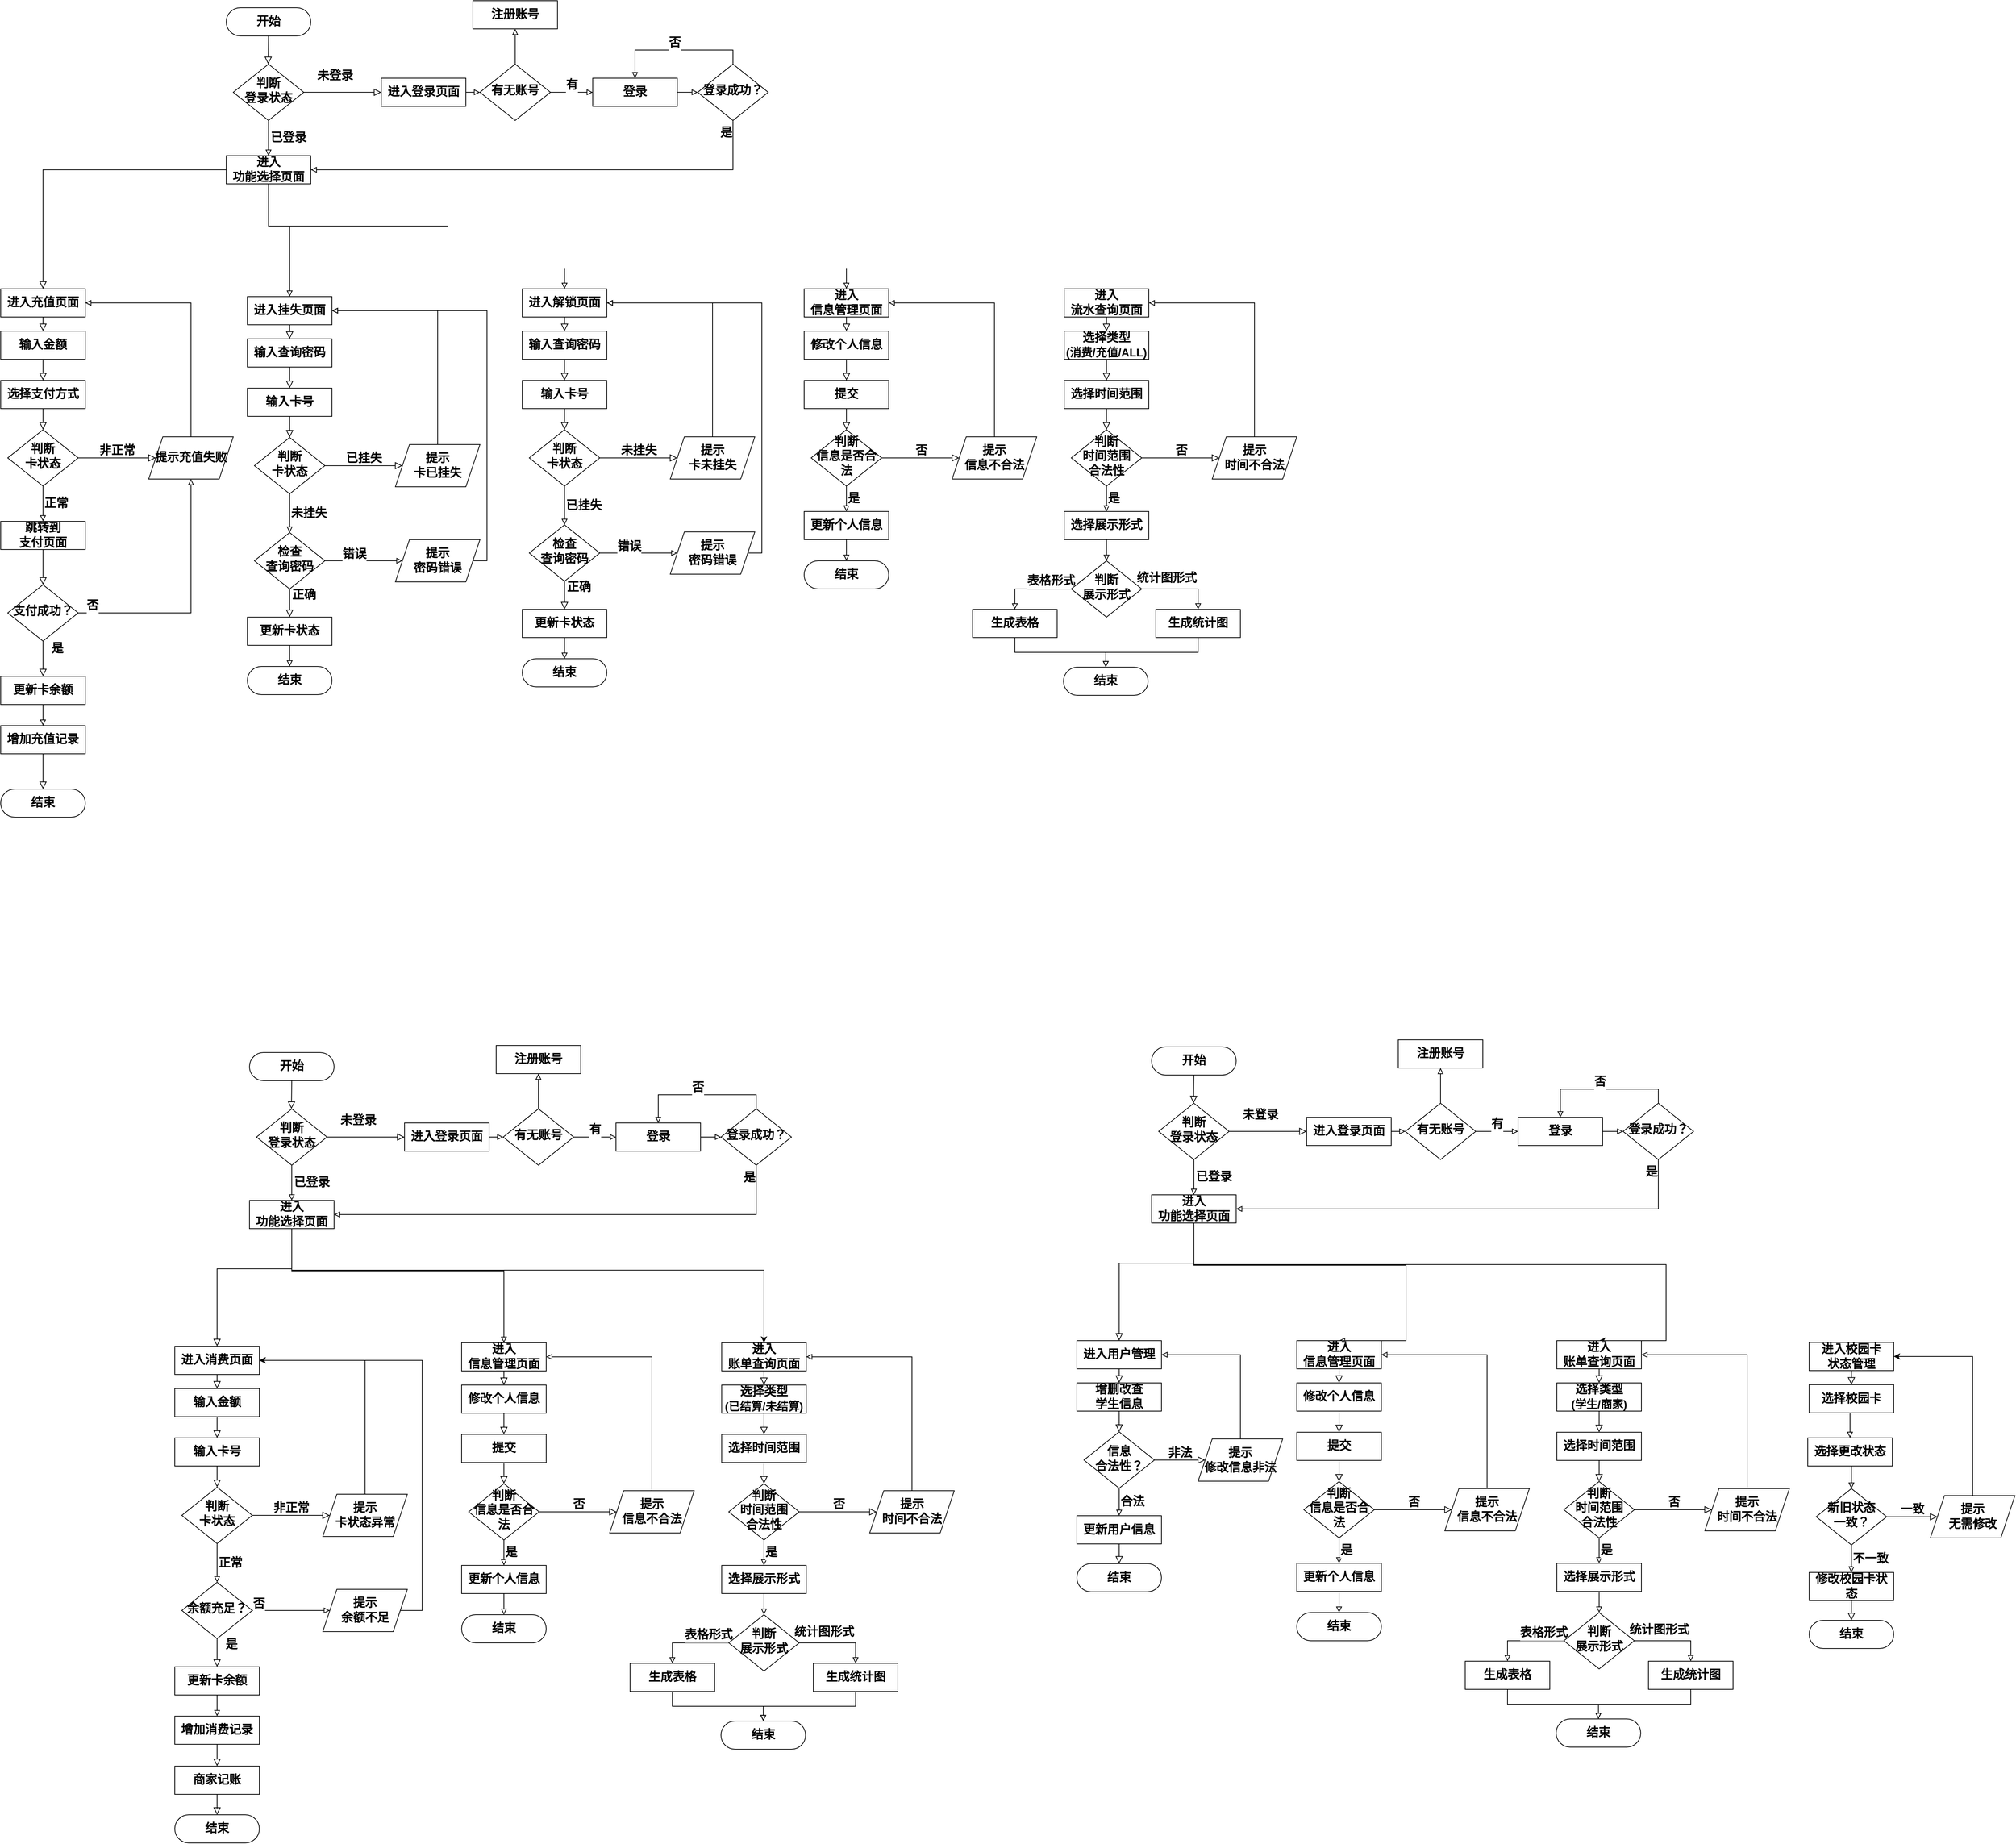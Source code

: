 <mxfile version="24.9.3">
  <diagram id="C5RBs43oDa-KdzZeNtuy" name="Page-1">
    <mxGraphModel dx="2010" dy="1420" grid="0" gridSize="10" guides="1" tooltips="1" connect="1" arrows="1" fold="1" page="0" pageScale="1" pageWidth="1169" pageHeight="827" math="0" shadow="0">
      <root>
        <mxCell id="WIyWlLk6GJQsqaUBKTNV-0" />
        <mxCell id="WIyWlLk6GJQsqaUBKTNV-1" parent="WIyWlLk6GJQsqaUBKTNV-0" />
        <mxCell id="WIyWlLk6GJQsqaUBKTNV-2" value="" style="rounded=0;html=1;jettySize=auto;orthogonalLoop=1;fontSize=17;endArrow=block;endFill=0;endSize=8;strokeWidth=1;shadow=0;labelBackgroundColor=none;edgeStyle=orthogonalEdgeStyle;fontStyle=1" parent="WIyWlLk6GJQsqaUBKTNV-1" source="WIyWlLk6GJQsqaUBKTNV-3" target="WIyWlLk6GJQsqaUBKTNV-6" edge="1">
          <mxGeometry relative="1" as="geometry" />
        </mxCell>
        <mxCell id="WIyWlLk6GJQsqaUBKTNV-3" value="选择支付方式" style="rounded=0;whiteSpace=wrap;html=1;fontSize=17;glass=0;strokeWidth=1;shadow=0;fontStyle=1" parent="WIyWlLk6GJQsqaUBKTNV-1" vertex="1">
          <mxGeometry x="130" y="179" width="120" height="40" as="geometry" />
        </mxCell>
        <mxCell id="WIyWlLk6GJQsqaUBKTNV-5" value="非正常" style="edgeStyle=orthogonalEdgeStyle;rounded=0;html=1;jettySize=auto;orthogonalLoop=1;fontSize=17;endArrow=block;endFill=0;endSize=8;strokeWidth=1;shadow=0;labelBackgroundColor=none;entryX=0;entryY=0.5;entryDx=0;entryDy=0;fontStyle=1" parent="WIyWlLk6GJQsqaUBKTNV-1" source="WIyWlLk6GJQsqaUBKTNV-6" target="n9ziA0_ppnjwsiYsguU1-13" edge="1">
          <mxGeometry y="10" relative="1" as="geometry">
            <mxPoint as="offset" />
            <mxPoint x="330" y="289" as="targetPoint" />
          </mxGeometry>
        </mxCell>
        <mxCell id="n9ziA0_ppnjwsiYsguU1-6" value="&lt;font style=&quot;font-size: 17px;&quot;&gt;正常&lt;/font&gt;" style="edgeStyle=orthogonalEdgeStyle;rounded=0;orthogonalLoop=1;jettySize=auto;html=1;exitX=0.5;exitY=1;exitDx=0;exitDy=0;entryX=0.5;entryY=0;entryDx=0;entryDy=0;labelPosition=right;verticalLabelPosition=middle;align=left;verticalAlign=middle;endArrow=block;endFill=0;fontStyle=1" edge="1" parent="WIyWlLk6GJQsqaUBKTNV-1" source="WIyWlLk6GJQsqaUBKTNV-6" target="n9ziA0_ppnjwsiYsguU1-5">
          <mxGeometry relative="1" as="geometry">
            <mxPoint as="offset" />
          </mxGeometry>
        </mxCell>
        <mxCell id="WIyWlLk6GJQsqaUBKTNV-6" value="判断&lt;div&gt;卡状态&lt;/div&gt;" style="rhombus;whiteSpace=wrap;html=1;shadow=0;fontFamily=Helvetica;fontSize=17;align=center;strokeWidth=1;spacing=6;spacingTop=-4;fontStyle=1" parent="WIyWlLk6GJQsqaUBKTNV-1" vertex="1">
          <mxGeometry x="140" y="249" width="100" height="80" as="geometry" />
        </mxCell>
        <mxCell id="WIyWlLk6GJQsqaUBKTNV-8" value="是" style="rounded=0;html=1;jettySize=auto;orthogonalLoop=1;fontSize=17;endArrow=block;endFill=0;endSize=8;strokeWidth=1;shadow=0;labelBackgroundColor=none;edgeStyle=orthogonalEdgeStyle;fontStyle=1" parent="WIyWlLk6GJQsqaUBKTNV-1" source="WIyWlLk6GJQsqaUBKTNV-10" target="WIyWlLk6GJQsqaUBKTNV-11" edge="1">
          <mxGeometry x="-0.556" y="20" relative="1" as="geometry">
            <mxPoint as="offset" />
          </mxGeometry>
        </mxCell>
        <mxCell id="n9ziA0_ppnjwsiYsguU1-7" value="否" style="edgeStyle=orthogonalEdgeStyle;rounded=0;orthogonalLoop=1;jettySize=auto;html=1;exitX=1;exitY=0.5;exitDx=0;exitDy=0;entryX=0.5;entryY=1;entryDx=0;entryDy=0;labelPosition=left;verticalLabelPosition=middle;align=right;verticalAlign=middle;fontSize=17;endArrow=block;endFill=0;fontStyle=1" edge="1" parent="WIyWlLk6GJQsqaUBKTNV-1" source="WIyWlLk6GJQsqaUBKTNV-10" target="n9ziA0_ppnjwsiYsguU1-13">
          <mxGeometry x="-0.829" y="10" relative="1" as="geometry">
            <mxPoint x="390" y="309" as="targetPoint" />
            <mxPoint as="offset" />
          </mxGeometry>
        </mxCell>
        <mxCell id="WIyWlLk6GJQsqaUBKTNV-10" value="支付成功？" style="rhombus;whiteSpace=wrap;html=1;shadow=0;fontFamily=Helvetica;fontSize=17;align=center;strokeWidth=1;spacing=6;spacingTop=-4;fontStyle=1" parent="WIyWlLk6GJQsqaUBKTNV-1" vertex="1">
          <mxGeometry x="140" y="469" width="100" height="80" as="geometry" />
        </mxCell>
        <mxCell id="n9ziA0_ppnjwsiYsguU1-10" style="edgeStyle=orthogonalEdgeStyle;rounded=0;orthogonalLoop=1;jettySize=auto;html=1;exitX=0.5;exitY=1;exitDx=0;exitDy=0;entryX=0.5;entryY=0;entryDx=0;entryDy=0;endArrow=block;endFill=0;fontStyle=1" edge="1" parent="WIyWlLk6GJQsqaUBKTNV-1" source="WIyWlLk6GJQsqaUBKTNV-11" target="n9ziA0_ppnjwsiYsguU1-9">
          <mxGeometry relative="1" as="geometry" />
        </mxCell>
        <mxCell id="WIyWlLk6GJQsqaUBKTNV-11" value="更新卡余额" style="rounded=0;whiteSpace=wrap;html=1;fontSize=17;glass=0;strokeWidth=1;shadow=0;fontStyle=1" parent="WIyWlLk6GJQsqaUBKTNV-1" vertex="1">
          <mxGeometry x="130" y="599" width="120" height="40" as="geometry" />
        </mxCell>
        <mxCell id="n9ziA0_ppnjwsiYsguU1-0" value="" style="rounded=0;html=1;jettySize=auto;orthogonalLoop=1;fontSize=17;endArrow=block;endFill=0;endSize=8;strokeWidth=1;shadow=0;labelBackgroundColor=none;edgeStyle=orthogonalEdgeStyle;fontStyle=1" edge="1" parent="WIyWlLk6GJQsqaUBKTNV-1" source="n9ziA0_ppnjwsiYsguU1-1">
          <mxGeometry relative="1" as="geometry">
            <mxPoint x="190" y="179" as="targetPoint" />
          </mxGeometry>
        </mxCell>
        <mxCell id="n9ziA0_ppnjwsiYsguU1-1" value="输入金额" style="rounded=0;whiteSpace=wrap;html=1;fontSize=17;glass=0;strokeWidth=1;shadow=0;fontStyle=1" vertex="1" parent="WIyWlLk6GJQsqaUBKTNV-1">
          <mxGeometry x="130" y="109" width="120" height="40" as="geometry" />
        </mxCell>
        <mxCell id="n9ziA0_ppnjwsiYsguU1-2" value="" style="rounded=0;html=1;jettySize=auto;orthogonalLoop=1;fontSize=17;endArrow=block;endFill=0;endSize=8;strokeWidth=1;shadow=0;labelBackgroundColor=none;edgeStyle=orthogonalEdgeStyle;exitX=0.5;exitY=1;exitDx=0;exitDy=0;fontStyle=1" edge="1" parent="WIyWlLk6GJQsqaUBKTNV-1" source="n9ziA0_ppnjwsiYsguU1-3">
          <mxGeometry relative="1" as="geometry">
            <mxPoint x="509.5" y="-270" as="targetPoint" />
            <mxPoint x="509.5" y="-360" as="sourcePoint" />
          </mxGeometry>
        </mxCell>
        <mxCell id="n9ziA0_ppnjwsiYsguU1-3" value="开始" style="rounded=1;whiteSpace=wrap;html=1;fontSize=17;glass=0;strokeWidth=1;shadow=0;perimeter=rectanglePerimeter;arcSize=50;fontStyle=1" vertex="1" parent="WIyWlLk6GJQsqaUBKTNV-1">
          <mxGeometry x="450" y="-350" width="120" height="40" as="geometry" />
        </mxCell>
        <mxCell id="n9ziA0_ppnjwsiYsguU1-4" value="" style="rounded=0;html=1;jettySize=auto;orthogonalLoop=1;fontSize=17;endArrow=block;endFill=0;endSize=8;strokeWidth=1;shadow=0;labelBackgroundColor=none;edgeStyle=orthogonalEdgeStyle;entryX=0.5;entryY=0;entryDx=0;entryDy=0;fontStyle=1" edge="1" parent="WIyWlLk6GJQsqaUBKTNV-1" source="n9ziA0_ppnjwsiYsguU1-5" target="WIyWlLk6GJQsqaUBKTNV-10">
          <mxGeometry relative="1" as="geometry">
            <mxPoint x="190" y="439" as="targetPoint" />
            <Array as="points" />
          </mxGeometry>
        </mxCell>
        <mxCell id="n9ziA0_ppnjwsiYsguU1-5" value="跳转到&lt;div&gt;支付页面&lt;/div&gt;" style="rounded=0;whiteSpace=wrap;html=1;fontSize=17;glass=0;strokeWidth=1;shadow=0;fontStyle=1" vertex="1" parent="WIyWlLk6GJQsqaUBKTNV-1">
          <mxGeometry x="130" y="379" width="120" height="40" as="geometry" />
        </mxCell>
        <mxCell id="n9ziA0_ppnjwsiYsguU1-8" value="" style="rounded=0;html=1;jettySize=auto;orthogonalLoop=1;fontSize=17;endArrow=block;endFill=0;endSize=8;strokeWidth=1;shadow=0;labelBackgroundColor=none;edgeStyle=orthogonalEdgeStyle;fontStyle=1" edge="1" parent="WIyWlLk6GJQsqaUBKTNV-1" source="n9ziA0_ppnjwsiYsguU1-9">
          <mxGeometry relative="1" as="geometry">
            <mxPoint x="190" y="759" as="targetPoint" />
          </mxGeometry>
        </mxCell>
        <mxCell id="n9ziA0_ppnjwsiYsguU1-9" value="增加充值记录" style="rounded=0;whiteSpace=wrap;html=1;fontSize=17;glass=0;strokeWidth=1;shadow=0;fontStyle=1" vertex="1" parent="WIyWlLk6GJQsqaUBKTNV-1">
          <mxGeometry x="130" y="669" width="120" height="40" as="geometry" />
        </mxCell>
        <mxCell id="n9ziA0_ppnjwsiYsguU1-11" value="" style="rounded=0;html=1;jettySize=auto;orthogonalLoop=1;fontSize=17;endArrow=block;endFill=0;endSize=8;strokeWidth=1;shadow=0;labelBackgroundColor=none;edgeStyle=orthogonalEdgeStyle;fontStyle=1" edge="1" parent="WIyWlLk6GJQsqaUBKTNV-1" source="n9ziA0_ppnjwsiYsguU1-12">
          <mxGeometry relative="1" as="geometry">
            <mxPoint x="190" y="109" as="targetPoint" />
          </mxGeometry>
        </mxCell>
        <mxCell id="n9ziA0_ppnjwsiYsguU1-12" value="进入充值页面" style="rounded=0;whiteSpace=wrap;html=1;fontSize=17;glass=0;strokeWidth=1;shadow=0;fontStyle=1" vertex="1" parent="WIyWlLk6GJQsqaUBKTNV-1">
          <mxGeometry x="130" y="49" width="120" height="40" as="geometry" />
        </mxCell>
        <mxCell id="n9ziA0_ppnjwsiYsguU1-14" style="edgeStyle=orthogonalEdgeStyle;rounded=0;orthogonalLoop=1;jettySize=auto;html=1;exitX=0.5;exitY=0;exitDx=0;exitDy=0;entryX=1;entryY=0.5;entryDx=0;entryDy=0;fontStyle=1;endArrow=block;endFill=0;" edge="1" parent="WIyWlLk6GJQsqaUBKTNV-1" source="n9ziA0_ppnjwsiYsguU1-13" target="n9ziA0_ppnjwsiYsguU1-12">
          <mxGeometry relative="1" as="geometry" />
        </mxCell>
        <mxCell id="n9ziA0_ppnjwsiYsguU1-13" value="&lt;font style=&quot;font-size: 17px;&quot;&gt;提示充值失败&lt;/font&gt;" style="shape=parallelogram;perimeter=parallelogramPerimeter;whiteSpace=wrap;html=1;fixedSize=1;fontStyle=1" vertex="1" parent="WIyWlLk6GJQsqaUBKTNV-1">
          <mxGeometry x="340" y="259" width="120" height="60" as="geometry" />
        </mxCell>
        <mxCell id="n9ziA0_ppnjwsiYsguU1-17" value="结束" style="rounded=1;whiteSpace=wrap;html=1;fontSize=17;glass=0;strokeWidth=1;shadow=0;perimeter=rectanglePerimeter;arcSize=50;fontStyle=1" vertex="1" parent="WIyWlLk6GJQsqaUBKTNV-1">
          <mxGeometry x="130" y="759" width="120" height="40" as="geometry" />
        </mxCell>
        <mxCell id="n9ziA0_ppnjwsiYsguU1-18" value="" style="rounded=0;html=1;jettySize=auto;orthogonalLoop=1;fontSize=17;endArrow=block;endFill=0;endSize=8;strokeWidth=1;shadow=0;labelBackgroundColor=none;edgeStyle=orthogonalEdgeStyle;fontStyle=1" edge="1" parent="WIyWlLk6GJQsqaUBKTNV-1" source="n9ziA0_ppnjwsiYsguU1-19" target="n9ziA0_ppnjwsiYsguU1-22">
          <mxGeometry relative="1" as="geometry" />
        </mxCell>
        <mxCell id="n9ziA0_ppnjwsiYsguU1-19" value="输入卡号" style="rounded=0;whiteSpace=wrap;html=1;fontSize=17;glass=0;strokeWidth=1;shadow=0;fontStyle=1" vertex="1" parent="WIyWlLk6GJQsqaUBKTNV-1">
          <mxGeometry x="377" y="1680" width="120" height="40" as="geometry" />
        </mxCell>
        <mxCell id="n9ziA0_ppnjwsiYsguU1-20" value="非正常" style="edgeStyle=orthogonalEdgeStyle;rounded=0;html=1;jettySize=auto;orthogonalLoop=1;fontSize=17;endArrow=block;endFill=0;endSize=8;strokeWidth=1;shadow=0;labelBackgroundColor=none;entryX=0;entryY=0.5;entryDx=0;entryDy=0;fontStyle=1" edge="1" parent="WIyWlLk6GJQsqaUBKTNV-1" source="n9ziA0_ppnjwsiYsguU1-22" target="n9ziA0_ppnjwsiYsguU1-39">
          <mxGeometry y="10" relative="1" as="geometry">
            <mxPoint as="offset" />
            <mxPoint x="577" y="1790" as="targetPoint" />
          </mxGeometry>
        </mxCell>
        <mxCell id="n9ziA0_ppnjwsiYsguU1-21" value="&lt;font style=&quot;font-size: 17px;&quot;&gt;正常&lt;/font&gt;" style="edgeStyle=orthogonalEdgeStyle;rounded=0;orthogonalLoop=1;jettySize=auto;html=1;exitX=0.5;exitY=1;exitDx=0;exitDy=0;entryX=0.5;entryY=0;entryDx=0;entryDy=0;labelPosition=right;verticalLabelPosition=middle;align=left;verticalAlign=middle;endArrow=block;endFill=0;fontStyle=1" edge="1" parent="WIyWlLk6GJQsqaUBKTNV-1" source="n9ziA0_ppnjwsiYsguU1-22" target="n9ziA0_ppnjwsiYsguU1-25">
          <mxGeometry relative="1" as="geometry">
            <mxPoint as="offset" />
            <mxPoint x="437" y="1880" as="targetPoint" />
          </mxGeometry>
        </mxCell>
        <mxCell id="n9ziA0_ppnjwsiYsguU1-22" value="判断&lt;div&gt;卡状态&lt;/div&gt;" style="rhombus;whiteSpace=wrap;html=1;shadow=0;fontFamily=Helvetica;fontSize=17;align=center;strokeWidth=1;spacing=6;spacingTop=-4;fontStyle=1" vertex="1" parent="WIyWlLk6GJQsqaUBKTNV-1">
          <mxGeometry x="387" y="1750" width="100" height="80" as="geometry" />
        </mxCell>
        <mxCell id="n9ziA0_ppnjwsiYsguU1-23" value="是" style="rounded=0;html=1;jettySize=auto;orthogonalLoop=1;fontSize=17;endArrow=block;endFill=0;endSize=8;strokeWidth=1;shadow=0;labelBackgroundColor=none;edgeStyle=orthogonalEdgeStyle;fontStyle=1" edge="1" parent="WIyWlLk6GJQsqaUBKTNV-1" source="n9ziA0_ppnjwsiYsguU1-25" target="n9ziA0_ppnjwsiYsguU1-27">
          <mxGeometry x="-0.556" y="20" relative="1" as="geometry">
            <mxPoint as="offset" />
          </mxGeometry>
        </mxCell>
        <mxCell id="n9ziA0_ppnjwsiYsguU1-24" value="否" style="edgeStyle=orthogonalEdgeStyle;rounded=0;orthogonalLoop=1;jettySize=auto;html=1;exitX=1;exitY=0.5;exitDx=0;exitDy=0;labelPosition=left;verticalLabelPosition=middle;align=right;verticalAlign=middle;fontSize=17;endArrow=block;endFill=0;entryX=0;entryY=0.5;entryDx=0;entryDy=0;fontStyle=1" edge="1" parent="WIyWlLk6GJQsqaUBKTNV-1" source="n9ziA0_ppnjwsiYsguU1-25" target="n9ziA0_ppnjwsiYsguU1-41">
          <mxGeometry x="-0.667" y="9" relative="1" as="geometry">
            <mxPoint x="647" y="1925" as="targetPoint" />
            <mxPoint as="offset" />
          </mxGeometry>
        </mxCell>
        <mxCell id="n9ziA0_ppnjwsiYsguU1-25" value="余额充足？" style="rhombus;whiteSpace=wrap;html=1;shadow=0;fontFamily=Helvetica;fontSize=17;align=center;strokeWidth=1;spacing=6;spacingTop=-4;fontStyle=1" vertex="1" parent="WIyWlLk6GJQsqaUBKTNV-1">
          <mxGeometry x="387" y="1885" width="100" height="80" as="geometry" />
        </mxCell>
        <mxCell id="n9ziA0_ppnjwsiYsguU1-26" style="edgeStyle=orthogonalEdgeStyle;rounded=0;orthogonalLoop=1;jettySize=auto;html=1;exitX=0.5;exitY=1;exitDx=0;exitDy=0;entryX=0.5;entryY=0;entryDx=0;entryDy=0;endArrow=block;endFill=0;fontStyle=1" edge="1" parent="WIyWlLk6GJQsqaUBKTNV-1" source="n9ziA0_ppnjwsiYsguU1-27" target="n9ziA0_ppnjwsiYsguU1-35">
          <mxGeometry relative="1" as="geometry" />
        </mxCell>
        <mxCell id="n9ziA0_ppnjwsiYsguU1-27" value="更新卡余额" style="rounded=0;whiteSpace=wrap;html=1;fontSize=17;glass=0;strokeWidth=1;shadow=0;fontStyle=1" vertex="1" parent="WIyWlLk6GJQsqaUBKTNV-1">
          <mxGeometry x="377" y="2005" width="120" height="40" as="geometry" />
        </mxCell>
        <mxCell id="n9ziA0_ppnjwsiYsguU1-28" value="" style="rounded=0;html=1;jettySize=auto;orthogonalLoop=1;fontSize=17;endArrow=block;endFill=0;endSize=8;strokeWidth=1;shadow=0;labelBackgroundColor=none;edgeStyle=orthogonalEdgeStyle;fontStyle=1" edge="1" parent="WIyWlLk6GJQsqaUBKTNV-1" source="n9ziA0_ppnjwsiYsguU1-29">
          <mxGeometry relative="1" as="geometry">
            <mxPoint x="437" y="1680" as="targetPoint" />
          </mxGeometry>
        </mxCell>
        <mxCell id="n9ziA0_ppnjwsiYsguU1-29" value="输入金额" style="rounded=0;whiteSpace=wrap;html=1;fontSize=17;glass=0;strokeWidth=1;shadow=0;fontStyle=1" vertex="1" parent="WIyWlLk6GJQsqaUBKTNV-1">
          <mxGeometry x="377" y="1610" width="120" height="40" as="geometry" />
        </mxCell>
        <mxCell id="n9ziA0_ppnjwsiYsguU1-34" value="" style="rounded=0;html=1;jettySize=auto;orthogonalLoop=1;fontSize=17;endArrow=block;endFill=0;endSize=8;strokeWidth=1;shadow=0;labelBackgroundColor=none;edgeStyle=orthogonalEdgeStyle;entryX=0.5;entryY=0;entryDx=0;entryDy=0;fontStyle=1" edge="1" parent="WIyWlLk6GJQsqaUBKTNV-1" source="n9ziA0_ppnjwsiYsguU1-35" target="n9ziA0_ppnjwsiYsguU1-44">
          <mxGeometry relative="1" as="geometry">
            <mxPoint x="437" y="2166" as="targetPoint" />
          </mxGeometry>
        </mxCell>
        <mxCell id="n9ziA0_ppnjwsiYsguU1-35" value="增加消费记录" style="rounded=0;whiteSpace=wrap;html=1;fontSize=17;glass=0;strokeWidth=1;shadow=0;fontStyle=1" vertex="1" parent="WIyWlLk6GJQsqaUBKTNV-1">
          <mxGeometry x="377" y="2075" width="120" height="40" as="geometry" />
        </mxCell>
        <mxCell id="n9ziA0_ppnjwsiYsguU1-36" value="" style="rounded=0;html=1;jettySize=auto;orthogonalLoop=1;fontSize=17;endArrow=block;endFill=0;endSize=8;strokeWidth=1;shadow=0;labelBackgroundColor=none;edgeStyle=orthogonalEdgeStyle;fontStyle=1" edge="1" parent="WIyWlLk6GJQsqaUBKTNV-1" source="n9ziA0_ppnjwsiYsguU1-37">
          <mxGeometry relative="1" as="geometry">
            <mxPoint x="437" y="1610" as="targetPoint" />
          </mxGeometry>
        </mxCell>
        <mxCell id="n9ziA0_ppnjwsiYsguU1-37" value="进入消费页面" style="rounded=0;whiteSpace=wrap;html=1;fontSize=17;glass=0;strokeWidth=1;shadow=0;fontStyle=1" vertex="1" parent="WIyWlLk6GJQsqaUBKTNV-1">
          <mxGeometry x="377" y="1550" width="120" height="40" as="geometry" />
        </mxCell>
        <mxCell id="n9ziA0_ppnjwsiYsguU1-38" style="edgeStyle=orthogonalEdgeStyle;rounded=0;orthogonalLoop=1;jettySize=auto;html=1;exitX=0.5;exitY=0;exitDx=0;exitDy=0;entryX=1;entryY=0.5;entryDx=0;entryDy=0;fontStyle=1" edge="1" parent="WIyWlLk6GJQsqaUBKTNV-1" source="n9ziA0_ppnjwsiYsguU1-39" target="n9ziA0_ppnjwsiYsguU1-37">
          <mxGeometry relative="1" as="geometry" />
        </mxCell>
        <mxCell id="n9ziA0_ppnjwsiYsguU1-39" value="&lt;font style=&quot;font-size: 17px;&quot;&gt;提示&lt;/font&gt;&lt;div&gt;&lt;font style=&quot;font-size: 17px;&quot;&gt;卡状态异常&lt;/font&gt;&lt;/div&gt;" style="shape=parallelogram;perimeter=parallelogramPerimeter;whiteSpace=wrap;html=1;fixedSize=1;fontStyle=1" vertex="1" parent="WIyWlLk6GJQsqaUBKTNV-1">
          <mxGeometry x="587" y="1760" width="120" height="60" as="geometry" />
        </mxCell>
        <mxCell id="n9ziA0_ppnjwsiYsguU1-40" value="结束" style="rounded=1;whiteSpace=wrap;html=1;fontSize=17;glass=0;strokeWidth=1;shadow=0;perimeter=rectanglePerimeter;arcSize=50;fontStyle=1" vertex="1" parent="WIyWlLk6GJQsqaUBKTNV-1">
          <mxGeometry x="377" y="2215" width="120" height="40" as="geometry" />
        </mxCell>
        <mxCell id="n9ziA0_ppnjwsiYsguU1-42" style="edgeStyle=orthogonalEdgeStyle;rounded=0;orthogonalLoop=1;jettySize=auto;html=1;exitX=1;exitY=0.5;exitDx=0;exitDy=0;entryX=1;entryY=0.5;entryDx=0;entryDy=0;fontStyle=1" edge="1" parent="WIyWlLk6GJQsqaUBKTNV-1" source="n9ziA0_ppnjwsiYsguU1-41" target="n9ziA0_ppnjwsiYsguU1-37">
          <mxGeometry relative="1" as="geometry">
            <Array as="points">
              <mxPoint x="728" y="1925" />
              <mxPoint x="728" y="1570" />
            </Array>
          </mxGeometry>
        </mxCell>
        <mxCell id="n9ziA0_ppnjwsiYsguU1-41" value="&lt;font style=&quot;font-size: 17px;&quot;&gt;提示&lt;/font&gt;&lt;div&gt;&lt;font style=&quot;font-size: 17px;&quot;&gt;余额不足&lt;/font&gt;&lt;/div&gt;" style="shape=parallelogram;perimeter=parallelogramPerimeter;whiteSpace=wrap;html=1;fixedSize=1;fontStyle=1" vertex="1" parent="WIyWlLk6GJQsqaUBKTNV-1">
          <mxGeometry x="587" y="1895" width="120" height="60" as="geometry" />
        </mxCell>
        <mxCell id="n9ziA0_ppnjwsiYsguU1-43" value="" style="rounded=0;html=1;jettySize=auto;orthogonalLoop=1;fontSize=17;endArrow=block;endFill=0;endSize=8;strokeWidth=1;shadow=0;labelBackgroundColor=none;edgeStyle=orthogonalEdgeStyle;entryX=0.5;entryY=0;entryDx=0;entryDy=0;fontStyle=1" edge="1" parent="WIyWlLk6GJQsqaUBKTNV-1" source="n9ziA0_ppnjwsiYsguU1-44" target="n9ziA0_ppnjwsiYsguU1-40">
          <mxGeometry relative="1" as="geometry">
            <mxPoint x="587" y="2196" as="targetPoint" />
          </mxGeometry>
        </mxCell>
        <mxCell id="n9ziA0_ppnjwsiYsguU1-44" value="商家记账" style="rounded=0;whiteSpace=wrap;html=1;fontSize=17;glass=0;strokeWidth=1;shadow=0;fontStyle=1" vertex="1" parent="WIyWlLk6GJQsqaUBKTNV-1">
          <mxGeometry x="377" y="2146" width="120" height="40" as="geometry" />
        </mxCell>
        <mxCell id="n9ziA0_ppnjwsiYsguU1-45" value="" style="rounded=0;html=1;jettySize=auto;orthogonalLoop=1;fontSize=17;endArrow=block;endFill=0;endSize=8;strokeWidth=1;shadow=0;labelBackgroundColor=none;edgeStyle=orthogonalEdgeStyle;fontStyle=1" edge="1" parent="WIyWlLk6GJQsqaUBKTNV-1" source="n9ziA0_ppnjwsiYsguU1-46" target="n9ziA0_ppnjwsiYsguU1-49">
          <mxGeometry relative="1" as="geometry" />
        </mxCell>
        <mxCell id="n9ziA0_ppnjwsiYsguU1-46" value="输入卡号" style="rounded=0;whiteSpace=wrap;html=1;fontSize=17;glass=0;strokeWidth=1;shadow=0;fontStyle=1" vertex="1" parent="WIyWlLk6GJQsqaUBKTNV-1">
          <mxGeometry x="480" y="190" width="120" height="40" as="geometry" />
        </mxCell>
        <mxCell id="n9ziA0_ppnjwsiYsguU1-47" value="已挂失" style="edgeStyle=orthogonalEdgeStyle;rounded=0;html=1;jettySize=auto;orthogonalLoop=1;fontSize=17;endArrow=block;endFill=0;endSize=8;strokeWidth=1;shadow=0;labelBackgroundColor=none;entryX=0;entryY=0.5;entryDx=0;entryDy=0;fontStyle=1" edge="1" parent="WIyWlLk6GJQsqaUBKTNV-1" source="n9ziA0_ppnjwsiYsguU1-49" target="n9ziA0_ppnjwsiYsguU1-64">
          <mxGeometry y="10" relative="1" as="geometry">
            <mxPoint as="offset" />
            <mxPoint x="680" y="300" as="targetPoint" />
          </mxGeometry>
        </mxCell>
        <mxCell id="n9ziA0_ppnjwsiYsguU1-48" value="&lt;font style=&quot;font-size: 17px;&quot;&gt;未挂失&lt;/font&gt;" style="edgeStyle=orthogonalEdgeStyle;rounded=0;orthogonalLoop=1;jettySize=auto;html=1;exitX=0.5;exitY=1;exitDx=0;exitDy=0;entryX=0.5;entryY=0;entryDx=0;entryDy=0;labelPosition=right;verticalLabelPosition=middle;align=left;verticalAlign=middle;endArrow=block;endFill=0;fontStyle=1" edge="1" parent="WIyWlLk6GJQsqaUBKTNV-1" source="n9ziA0_ppnjwsiYsguU1-49" target="n9ziA0_ppnjwsiYsguU1-52">
          <mxGeometry relative="1" as="geometry">
            <mxPoint as="offset" />
            <mxPoint x="540" y="390" as="targetPoint" />
          </mxGeometry>
        </mxCell>
        <mxCell id="n9ziA0_ppnjwsiYsguU1-49" value="判断&lt;div&gt;卡状态&lt;/div&gt;" style="rhombus;whiteSpace=wrap;html=1;shadow=0;fontFamily=Helvetica;fontSize=17;align=center;strokeWidth=1;spacing=6;spacingTop=-4;fontStyle=1" vertex="1" parent="WIyWlLk6GJQsqaUBKTNV-1">
          <mxGeometry x="490" y="260" width="100" height="80" as="geometry" />
        </mxCell>
        <mxCell id="n9ziA0_ppnjwsiYsguU1-50" value="正确" style="rounded=0;html=1;jettySize=auto;orthogonalLoop=1;fontSize=17;endArrow=block;endFill=0;endSize=8;strokeWidth=1;shadow=0;labelBackgroundColor=none;edgeStyle=orthogonalEdgeStyle;fontStyle=1" edge="1" parent="WIyWlLk6GJQsqaUBKTNV-1" source="n9ziA0_ppnjwsiYsguU1-52" target="n9ziA0_ppnjwsiYsguU1-54">
          <mxGeometry x="-0.556" y="20" relative="1" as="geometry">
            <mxPoint as="offset" />
          </mxGeometry>
        </mxCell>
        <mxCell id="n9ziA0_ppnjwsiYsguU1-51" value="错误" style="edgeStyle=orthogonalEdgeStyle;rounded=0;orthogonalLoop=1;jettySize=auto;html=1;exitX=1;exitY=0.5;exitDx=0;exitDy=0;labelPosition=left;verticalLabelPosition=middle;align=right;verticalAlign=middle;fontSize=17;endArrow=block;endFill=0;entryX=0;entryY=0.5;entryDx=0;entryDy=0;fontStyle=1" edge="1" parent="WIyWlLk6GJQsqaUBKTNV-1" source="n9ziA0_ppnjwsiYsguU1-52" target="n9ziA0_ppnjwsiYsguU1-67">
          <mxGeometry x="0.091" y="9" relative="1" as="geometry">
            <mxPoint x="750" y="435" as="targetPoint" />
            <mxPoint as="offset" />
          </mxGeometry>
        </mxCell>
        <mxCell id="n9ziA0_ppnjwsiYsguU1-52" value="检查&lt;div&gt;查询密码&lt;/div&gt;" style="rhombus;whiteSpace=wrap;html=1;shadow=0;fontFamily=Helvetica;fontSize=17;align=center;strokeWidth=1;spacing=6;spacingTop=-4;fontStyle=1" vertex="1" parent="WIyWlLk6GJQsqaUBKTNV-1">
          <mxGeometry x="490" y="395" width="100" height="80" as="geometry" />
        </mxCell>
        <mxCell id="n9ziA0_ppnjwsiYsguU1-53" style="edgeStyle=orthogonalEdgeStyle;rounded=0;orthogonalLoop=1;jettySize=auto;html=1;exitX=0.5;exitY=1;exitDx=0;exitDy=0;entryX=0.5;entryY=0;entryDx=0;entryDy=0;endArrow=block;endFill=0;fontStyle=1" edge="1" parent="WIyWlLk6GJQsqaUBKTNV-1" source="n9ziA0_ppnjwsiYsguU1-54">
          <mxGeometry relative="1" as="geometry">
            <mxPoint x="540" y="585" as="targetPoint" />
          </mxGeometry>
        </mxCell>
        <mxCell id="n9ziA0_ppnjwsiYsguU1-54" value="更新卡状态" style="rounded=0;whiteSpace=wrap;html=1;fontSize=17;glass=0;strokeWidth=1;shadow=0;fontStyle=1" vertex="1" parent="WIyWlLk6GJQsqaUBKTNV-1">
          <mxGeometry x="480" y="515" width="120" height="40" as="geometry" />
        </mxCell>
        <mxCell id="n9ziA0_ppnjwsiYsguU1-55" value="" style="rounded=0;html=1;jettySize=auto;orthogonalLoop=1;fontSize=17;endArrow=block;endFill=0;endSize=8;strokeWidth=1;shadow=0;labelBackgroundColor=none;edgeStyle=orthogonalEdgeStyle;fontStyle=1" edge="1" parent="WIyWlLk6GJQsqaUBKTNV-1" source="n9ziA0_ppnjwsiYsguU1-56">
          <mxGeometry relative="1" as="geometry">
            <mxPoint x="540" y="190" as="targetPoint" />
          </mxGeometry>
        </mxCell>
        <mxCell id="n9ziA0_ppnjwsiYsguU1-56" value="输入查询密码" style="rounded=0;whiteSpace=wrap;html=1;fontSize=17;glass=0;strokeWidth=1;shadow=0;fontStyle=1" vertex="1" parent="WIyWlLk6GJQsqaUBKTNV-1">
          <mxGeometry x="480" y="120" width="120" height="40" as="geometry" />
        </mxCell>
        <mxCell id="n9ziA0_ppnjwsiYsguU1-61" value="" style="rounded=0;html=1;jettySize=auto;orthogonalLoop=1;fontSize=17;endArrow=block;endFill=0;endSize=8;strokeWidth=1;shadow=0;labelBackgroundColor=none;edgeStyle=orthogonalEdgeStyle;fontStyle=1" edge="1" parent="WIyWlLk6GJQsqaUBKTNV-1" source="n9ziA0_ppnjwsiYsguU1-62">
          <mxGeometry relative="1" as="geometry">
            <mxPoint x="540" y="120" as="targetPoint" />
          </mxGeometry>
        </mxCell>
        <mxCell id="n9ziA0_ppnjwsiYsguU1-62" value="进入挂失页面" style="rounded=0;whiteSpace=wrap;html=1;fontSize=17;glass=0;strokeWidth=1;shadow=0;fontStyle=1" vertex="1" parent="WIyWlLk6GJQsqaUBKTNV-1">
          <mxGeometry x="480" y="60" width="120" height="40" as="geometry" />
        </mxCell>
        <mxCell id="n9ziA0_ppnjwsiYsguU1-63" style="edgeStyle=orthogonalEdgeStyle;rounded=0;orthogonalLoop=1;jettySize=auto;html=1;exitX=0.5;exitY=0;exitDx=0;exitDy=0;entryX=1;entryY=0.5;entryDx=0;entryDy=0;endArrow=block;endFill=0;fontStyle=1" edge="1" parent="WIyWlLk6GJQsqaUBKTNV-1" source="n9ziA0_ppnjwsiYsguU1-64" target="n9ziA0_ppnjwsiYsguU1-62">
          <mxGeometry relative="1" as="geometry" />
        </mxCell>
        <mxCell id="n9ziA0_ppnjwsiYsguU1-64" value="&lt;font style=&quot;font-size: 17px;&quot;&gt;提示&lt;/font&gt;&lt;div&gt;&lt;font style=&quot;font-size: 17px;&quot;&gt;卡已挂失&lt;/font&gt;&lt;/div&gt;" style="shape=parallelogram;perimeter=parallelogramPerimeter;whiteSpace=wrap;html=1;fixedSize=1;fontStyle=1" vertex="1" parent="WIyWlLk6GJQsqaUBKTNV-1">
          <mxGeometry x="690" y="270" width="120" height="60" as="geometry" />
        </mxCell>
        <mxCell id="n9ziA0_ppnjwsiYsguU1-65" value="结束" style="rounded=1;whiteSpace=wrap;html=1;fontSize=17;glass=0;strokeWidth=1;shadow=0;perimeter=rectanglePerimeter;arcSize=50;fontStyle=1" vertex="1" parent="WIyWlLk6GJQsqaUBKTNV-1">
          <mxGeometry x="480" y="585" width="120" height="40" as="geometry" />
        </mxCell>
        <mxCell id="n9ziA0_ppnjwsiYsguU1-66" style="edgeStyle=orthogonalEdgeStyle;rounded=0;orthogonalLoop=1;jettySize=auto;html=1;exitX=1;exitY=0.5;exitDx=0;exitDy=0;entryX=1;entryY=0.5;entryDx=0;entryDy=0;endArrow=block;endFill=0;fontStyle=1" edge="1" parent="WIyWlLk6GJQsqaUBKTNV-1" source="n9ziA0_ppnjwsiYsguU1-67" target="n9ziA0_ppnjwsiYsguU1-62">
          <mxGeometry relative="1" as="geometry">
            <Array as="points">
              <mxPoint x="820" y="435" />
              <mxPoint x="820" y="80" />
            </Array>
          </mxGeometry>
        </mxCell>
        <mxCell id="n9ziA0_ppnjwsiYsguU1-67" value="&lt;font style=&quot;font-size: 17px;&quot;&gt;提示&lt;/font&gt;&lt;div&gt;&lt;span style=&quot;font-size: 17px;&quot;&gt;密码错误&lt;/span&gt;&lt;/div&gt;" style="shape=parallelogram;perimeter=parallelogramPerimeter;whiteSpace=wrap;html=1;fixedSize=1;fontStyle=1" vertex="1" parent="WIyWlLk6GJQsqaUBKTNV-1">
          <mxGeometry x="690" y="405" width="120" height="60" as="geometry" />
        </mxCell>
        <mxCell id="n9ziA0_ppnjwsiYsguU1-75" value="未登录" style="edgeStyle=orthogonalEdgeStyle;rounded=0;html=1;jettySize=auto;orthogonalLoop=1;fontSize=17;endArrow=block;endFill=0;endSize=8;strokeWidth=1;shadow=0;labelBackgroundColor=none;entryX=0;entryY=0.5;entryDx=0;entryDy=0;fontStyle=1" edge="1" parent="WIyWlLk6GJQsqaUBKTNV-1" source="n9ziA0_ppnjwsiYsguU1-77">
          <mxGeometry x="-0.004" y="-11" relative="1" as="geometry">
            <mxPoint y="-23" as="offset" />
            <mxPoint x="670" y="-230" as="targetPoint" />
          </mxGeometry>
        </mxCell>
        <mxCell id="n9ziA0_ppnjwsiYsguU1-76" value="&lt;font style=&quot;font-size: 17px;&quot;&gt;已登录&lt;/font&gt;" style="edgeStyle=orthogonalEdgeStyle;rounded=0;orthogonalLoop=1;jettySize=auto;html=1;exitX=0.5;exitY=1;exitDx=0;exitDy=0;entryX=0.5;entryY=0;entryDx=0;entryDy=0;labelPosition=right;verticalLabelPosition=middle;align=left;verticalAlign=middle;endArrow=block;endFill=0;fontStyle=1" edge="1" parent="WIyWlLk6GJQsqaUBKTNV-1" source="n9ziA0_ppnjwsiYsguU1-77">
          <mxGeometry x="0.01" relative="1" as="geometry">
            <mxPoint x="510" y="-140" as="targetPoint" />
            <mxPoint as="offset" />
          </mxGeometry>
        </mxCell>
        <mxCell id="n9ziA0_ppnjwsiYsguU1-77" value="判断&lt;div&gt;登录状态&lt;/div&gt;" style="rhombus;whiteSpace=wrap;html=1;shadow=0;fontFamily=Helvetica;fontSize=17;align=center;strokeWidth=1;spacing=6;spacingTop=-4;fontStyle=1" vertex="1" parent="WIyWlLk6GJQsqaUBKTNV-1">
          <mxGeometry x="460" y="-270" width="100" height="80" as="geometry" />
        </mxCell>
        <mxCell id="n9ziA0_ppnjwsiYsguU1-110" style="edgeStyle=orthogonalEdgeStyle;rounded=0;orthogonalLoop=1;jettySize=auto;html=1;exitX=1;exitY=0.5;exitDx=0;exitDy=0;entryX=0;entryY=0.5;entryDx=0;entryDy=0;endArrow=block;endFill=0;fontStyle=1" edge="1" parent="WIyWlLk6GJQsqaUBKTNV-1" source="n9ziA0_ppnjwsiYsguU1-78" target="n9ziA0_ppnjwsiYsguU1-96">
          <mxGeometry relative="1" as="geometry" />
        </mxCell>
        <mxCell id="n9ziA0_ppnjwsiYsguU1-78" value="进入登录页面" style="rounded=0;whiteSpace=wrap;html=1;fontSize=17;glass=0;strokeWidth=1;shadow=0;fontStyle=1" vertex="1" parent="WIyWlLk6GJQsqaUBKTNV-1">
          <mxGeometry x="670" y="-250" width="120" height="40" as="geometry" />
        </mxCell>
        <mxCell id="n9ziA0_ppnjwsiYsguU1-92" value="" style="rounded=0;html=1;jettySize=auto;orthogonalLoop=1;fontSize=17;endArrow=block;endFill=0;endSize=8;strokeWidth=1;shadow=0;labelBackgroundColor=none;edgeStyle=orthogonalEdgeStyle;entryX=0.5;entryY=0;entryDx=0;entryDy=0;fontStyle=1" edge="1" parent="WIyWlLk6GJQsqaUBKTNV-1" source="n9ziA0_ppnjwsiYsguU1-93" target="n9ziA0_ppnjwsiYsguU1-12">
          <mxGeometry relative="1" as="geometry">
            <mxPoint x="510" y="-80" as="targetPoint" />
          </mxGeometry>
        </mxCell>
        <mxCell id="n9ziA0_ppnjwsiYsguU1-94" style="edgeStyle=orthogonalEdgeStyle;rounded=0;orthogonalLoop=1;jettySize=auto;html=1;exitX=0.5;exitY=1;exitDx=0;exitDy=0;entryX=0.5;entryY=0;entryDx=0;entryDy=0;endArrow=block;endFill=0;fontStyle=1" edge="1" parent="WIyWlLk6GJQsqaUBKTNV-1" source="n9ziA0_ppnjwsiYsguU1-93" target="n9ziA0_ppnjwsiYsguU1-62">
          <mxGeometry relative="1" as="geometry">
            <Array as="points">
              <mxPoint x="510" y="-40" />
              <mxPoint x="540" y="-40" />
            </Array>
          </mxGeometry>
        </mxCell>
        <mxCell id="n9ziA0_ppnjwsiYsguU1-131" style="edgeStyle=orthogonalEdgeStyle;rounded=0;orthogonalLoop=1;jettySize=auto;html=1;exitX=0.5;exitY=1;exitDx=0;exitDy=0;entryX=0.5;entryY=0;entryDx=0;entryDy=0;endArrow=block;endFill=0;fontStyle=1" edge="1" parent="WIyWlLk6GJQsqaUBKTNV-1" source="n9ziA0_ppnjwsiYsguU1-93" target="n9ziA0_ppnjwsiYsguU1-125">
          <mxGeometry relative="1" as="geometry">
            <Array as="points">
              <mxPoint x="510" y="-40" />
              <mxPoint x="930" y="-40" />
            </Array>
          </mxGeometry>
        </mxCell>
        <mxCell id="n9ziA0_ppnjwsiYsguU1-151" style="edgeStyle=orthogonalEdgeStyle;rounded=0;orthogonalLoop=1;jettySize=auto;html=1;exitX=0.5;exitY=1;exitDx=0;exitDy=0;entryX=0.5;entryY=0;entryDx=0;entryDy=0;endArrow=block;endFill=0;fontStyle=1" edge="1" parent="WIyWlLk6GJQsqaUBKTNV-1" source="n9ziA0_ppnjwsiYsguU1-93" target="n9ziA0_ppnjwsiYsguU1-145">
          <mxGeometry relative="1" as="geometry">
            <Array as="points">
              <mxPoint x="510" y="-40" />
              <mxPoint x="1330" y="-40" />
            </Array>
          </mxGeometry>
        </mxCell>
        <mxCell id="n9ziA0_ppnjwsiYsguU1-93" value="进入&lt;div&gt;功能选择页面&lt;/div&gt;" style="rounded=0;whiteSpace=wrap;html=1;fontSize=17;glass=0;strokeWidth=1;shadow=0;fontStyle=1" vertex="1" parent="WIyWlLk6GJQsqaUBKTNV-1">
          <mxGeometry x="450" y="-140" width="120" height="40" as="geometry" />
        </mxCell>
        <mxCell id="n9ziA0_ppnjwsiYsguU1-98" style="edgeStyle=orthogonalEdgeStyle;rounded=0;orthogonalLoop=1;jettySize=auto;html=1;exitX=0.5;exitY=0;exitDx=0;exitDy=0;entryX=0.5;entryY=1;entryDx=0;entryDy=0;endArrow=block;endFill=0;fontStyle=1" edge="1" parent="WIyWlLk6GJQsqaUBKTNV-1" source="n9ziA0_ppnjwsiYsguU1-96" target="n9ziA0_ppnjwsiYsguU1-97">
          <mxGeometry relative="1" as="geometry" />
        </mxCell>
        <mxCell id="n9ziA0_ppnjwsiYsguU1-104" value="&lt;font style=&quot;font-size: 17px;&quot;&gt;有&lt;/font&gt;" style="edgeStyle=orthogonalEdgeStyle;rounded=0;orthogonalLoop=1;jettySize=auto;html=1;exitX=1;exitY=0.5;exitDx=0;exitDy=0;entryX=0;entryY=0.5;entryDx=0;entryDy=0;endArrow=block;endFill=0;fontStyle=1" edge="1" parent="WIyWlLk6GJQsqaUBKTNV-1" source="n9ziA0_ppnjwsiYsguU1-96" target="n9ziA0_ppnjwsiYsguU1-99">
          <mxGeometry y="10" relative="1" as="geometry">
            <mxPoint as="offset" />
          </mxGeometry>
        </mxCell>
        <mxCell id="n9ziA0_ppnjwsiYsguU1-96" value="有无账号" style="rhombus;whiteSpace=wrap;html=1;shadow=0;fontFamily=Helvetica;fontSize=17;align=center;strokeWidth=1;spacing=6;spacingTop=-4;fontStyle=1" vertex="1" parent="WIyWlLk6GJQsqaUBKTNV-1">
          <mxGeometry x="810" y="-270" width="100" height="80" as="geometry" />
        </mxCell>
        <mxCell id="n9ziA0_ppnjwsiYsguU1-97" value="注册账号" style="rounded=0;whiteSpace=wrap;html=1;fontSize=17;glass=0;strokeWidth=1;shadow=0;fontStyle=1" vertex="1" parent="WIyWlLk6GJQsqaUBKTNV-1">
          <mxGeometry x="800" y="-360" width="120" height="40" as="geometry" />
        </mxCell>
        <mxCell id="n9ziA0_ppnjwsiYsguU1-99" value="登录" style="rounded=0;whiteSpace=wrap;html=1;fontSize=17;glass=0;strokeWidth=1;shadow=0;fontStyle=1" vertex="1" parent="WIyWlLk6GJQsqaUBKTNV-1">
          <mxGeometry x="970" y="-250" width="120" height="40" as="geometry" />
        </mxCell>
        <mxCell id="n9ziA0_ppnjwsiYsguU1-102" value="&lt;font style=&quot;font-size: 17px;&quot;&gt;否&lt;/font&gt;" style="edgeStyle=orthogonalEdgeStyle;rounded=0;orthogonalLoop=1;jettySize=auto;html=1;exitX=0.5;exitY=0;exitDx=0;exitDy=0;entryX=0.5;entryY=0;entryDx=0;entryDy=0;endArrow=block;endFill=0;fontStyle=1" edge="1" parent="WIyWlLk6GJQsqaUBKTNV-1" source="n9ziA0_ppnjwsiYsguU1-101" target="n9ziA0_ppnjwsiYsguU1-99">
          <mxGeometry x="0.04" y="-10" relative="1" as="geometry">
            <mxPoint as="offset" />
          </mxGeometry>
        </mxCell>
        <mxCell id="n9ziA0_ppnjwsiYsguU1-103" value="&lt;font style=&quot;font-size: 17px;&quot;&gt;是&lt;/font&gt;" style="edgeStyle=orthogonalEdgeStyle;rounded=0;orthogonalLoop=1;jettySize=auto;html=1;exitX=0.5;exitY=1;exitDx=0;exitDy=0;entryX=1;entryY=0.5;entryDx=0;entryDy=0;endArrow=block;endFill=0;fontStyle=1" edge="1" parent="WIyWlLk6GJQsqaUBKTNV-1" source="n9ziA0_ppnjwsiYsguU1-101" target="n9ziA0_ppnjwsiYsguU1-93">
          <mxGeometry x="-0.947" y="-10" relative="1" as="geometry">
            <mxPoint as="offset" />
          </mxGeometry>
        </mxCell>
        <mxCell id="n9ziA0_ppnjwsiYsguU1-111" value="" style="edgeStyle=orthogonalEdgeStyle;rounded=0;orthogonalLoop=1;jettySize=auto;html=1;exitX=1;exitY=0.5;exitDx=0;exitDy=0;endArrow=block;endFill=0;fontStyle=1" edge="1" parent="WIyWlLk6GJQsqaUBKTNV-1" source="n9ziA0_ppnjwsiYsguU1-99" target="n9ziA0_ppnjwsiYsguU1-101">
          <mxGeometry relative="1" as="geometry">
            <mxPoint x="1170" y="-230.074" as="targetPoint" />
            <mxPoint x="1090" y="-230" as="sourcePoint" />
          </mxGeometry>
        </mxCell>
        <mxCell id="n9ziA0_ppnjwsiYsguU1-101" value="登录成功？" style="rhombus;whiteSpace=wrap;html=1;shadow=0;fontFamily=Helvetica;fontSize=17;align=center;strokeWidth=1;spacing=6;spacingTop=-4;fontStyle=1" vertex="1" parent="WIyWlLk6GJQsqaUBKTNV-1">
          <mxGeometry x="1119" y="-270" width="100" height="80" as="geometry" />
        </mxCell>
        <mxCell id="n9ziA0_ppnjwsiYsguU1-112" value="" style="rounded=0;html=1;jettySize=auto;orthogonalLoop=1;fontSize=17;endArrow=block;endFill=0;endSize=8;strokeWidth=1;shadow=0;labelBackgroundColor=none;edgeStyle=orthogonalEdgeStyle;fontStyle=1" edge="1" parent="WIyWlLk6GJQsqaUBKTNV-1" source="n9ziA0_ppnjwsiYsguU1-113" target="n9ziA0_ppnjwsiYsguU1-116">
          <mxGeometry relative="1" as="geometry" />
        </mxCell>
        <mxCell id="n9ziA0_ppnjwsiYsguU1-113" value="输入卡号" style="rounded=0;whiteSpace=wrap;html=1;fontSize=17;glass=0;strokeWidth=1;shadow=0;fontStyle=1" vertex="1" parent="WIyWlLk6GJQsqaUBKTNV-1">
          <mxGeometry x="870" y="179" width="120" height="40" as="geometry" />
        </mxCell>
        <mxCell id="n9ziA0_ppnjwsiYsguU1-114" value="未挂失" style="edgeStyle=orthogonalEdgeStyle;rounded=0;html=1;jettySize=auto;orthogonalLoop=1;fontSize=17;endArrow=block;endFill=0;endSize=8;strokeWidth=1;shadow=0;labelBackgroundColor=none;entryX=0;entryY=0.5;entryDx=0;entryDy=0;fontStyle=1" edge="1" parent="WIyWlLk6GJQsqaUBKTNV-1" source="n9ziA0_ppnjwsiYsguU1-116" target="n9ziA0_ppnjwsiYsguU1-127">
          <mxGeometry y="10" relative="1" as="geometry">
            <mxPoint as="offset" />
            <mxPoint x="1070" y="289" as="targetPoint" />
          </mxGeometry>
        </mxCell>
        <mxCell id="n9ziA0_ppnjwsiYsguU1-115" value="&lt;font style=&quot;font-size: 17px;&quot;&gt;已挂失&lt;/font&gt;" style="edgeStyle=orthogonalEdgeStyle;rounded=0;orthogonalLoop=1;jettySize=auto;html=1;exitX=0.5;exitY=1;exitDx=0;exitDy=0;entryX=0.5;entryY=0;entryDx=0;entryDy=0;labelPosition=right;verticalLabelPosition=middle;align=left;verticalAlign=middle;endArrow=block;endFill=0;fontStyle=1" edge="1" parent="WIyWlLk6GJQsqaUBKTNV-1" source="n9ziA0_ppnjwsiYsguU1-116" target="n9ziA0_ppnjwsiYsguU1-119">
          <mxGeometry relative="1" as="geometry">
            <mxPoint as="offset" />
            <mxPoint x="930" y="379" as="targetPoint" />
          </mxGeometry>
        </mxCell>
        <mxCell id="n9ziA0_ppnjwsiYsguU1-116" value="判断&lt;div&gt;卡状态&lt;/div&gt;" style="rhombus;whiteSpace=wrap;html=1;shadow=0;fontFamily=Helvetica;fontSize=17;align=center;strokeWidth=1;spacing=6;spacingTop=-4;fontStyle=1" vertex="1" parent="WIyWlLk6GJQsqaUBKTNV-1">
          <mxGeometry x="880" y="249" width="100" height="80" as="geometry" />
        </mxCell>
        <mxCell id="n9ziA0_ppnjwsiYsguU1-117" value="正确" style="rounded=0;html=1;jettySize=auto;orthogonalLoop=1;fontSize=17;endArrow=block;endFill=0;endSize=8;strokeWidth=1;shadow=0;labelBackgroundColor=none;edgeStyle=orthogonalEdgeStyle;fontStyle=1" edge="1" parent="WIyWlLk6GJQsqaUBKTNV-1" source="n9ziA0_ppnjwsiYsguU1-119" target="n9ziA0_ppnjwsiYsguU1-121">
          <mxGeometry x="-0.556" y="20" relative="1" as="geometry">
            <mxPoint as="offset" />
          </mxGeometry>
        </mxCell>
        <mxCell id="n9ziA0_ppnjwsiYsguU1-118" value="错误" style="edgeStyle=orthogonalEdgeStyle;rounded=0;orthogonalLoop=1;jettySize=auto;html=1;exitX=1;exitY=0.5;exitDx=0;exitDy=0;labelPosition=left;verticalLabelPosition=middle;align=right;verticalAlign=middle;fontSize=17;endArrow=block;endFill=0;entryX=0;entryY=0.5;entryDx=0;entryDy=0;fontStyle=1" edge="1" parent="WIyWlLk6GJQsqaUBKTNV-1" source="n9ziA0_ppnjwsiYsguU1-119" target="n9ziA0_ppnjwsiYsguU1-130">
          <mxGeometry x="0.091" y="9" relative="1" as="geometry">
            <mxPoint x="1140" y="424" as="targetPoint" />
            <mxPoint as="offset" />
          </mxGeometry>
        </mxCell>
        <mxCell id="n9ziA0_ppnjwsiYsguU1-119" value="检查&lt;div&gt;查询密码&lt;/div&gt;" style="rhombus;whiteSpace=wrap;html=1;shadow=0;fontFamily=Helvetica;fontSize=17;align=center;strokeWidth=1;spacing=6;spacingTop=-4;fontStyle=1" vertex="1" parent="WIyWlLk6GJQsqaUBKTNV-1">
          <mxGeometry x="880" y="384" width="100" height="80" as="geometry" />
        </mxCell>
        <mxCell id="n9ziA0_ppnjwsiYsguU1-120" style="edgeStyle=orthogonalEdgeStyle;rounded=0;orthogonalLoop=1;jettySize=auto;html=1;exitX=0.5;exitY=1;exitDx=0;exitDy=0;entryX=0.5;entryY=0;entryDx=0;entryDy=0;endArrow=block;endFill=0;fontStyle=1" edge="1" parent="WIyWlLk6GJQsqaUBKTNV-1" source="n9ziA0_ppnjwsiYsguU1-121">
          <mxGeometry relative="1" as="geometry">
            <mxPoint x="930" y="574" as="targetPoint" />
          </mxGeometry>
        </mxCell>
        <mxCell id="n9ziA0_ppnjwsiYsguU1-121" value="更新卡状态" style="rounded=0;whiteSpace=wrap;html=1;fontSize=17;glass=0;strokeWidth=1;shadow=0;fontStyle=1" vertex="1" parent="WIyWlLk6GJQsqaUBKTNV-1">
          <mxGeometry x="870" y="504" width="120" height="40" as="geometry" />
        </mxCell>
        <mxCell id="n9ziA0_ppnjwsiYsguU1-122" value="" style="rounded=0;html=1;jettySize=auto;orthogonalLoop=1;fontSize=17;endArrow=block;endFill=0;endSize=8;strokeWidth=1;shadow=0;labelBackgroundColor=none;edgeStyle=orthogonalEdgeStyle;fontStyle=1" edge="1" parent="WIyWlLk6GJQsqaUBKTNV-1" source="n9ziA0_ppnjwsiYsguU1-123">
          <mxGeometry relative="1" as="geometry">
            <mxPoint x="930" y="179" as="targetPoint" />
          </mxGeometry>
        </mxCell>
        <mxCell id="n9ziA0_ppnjwsiYsguU1-123" value="输入查询密码" style="rounded=0;whiteSpace=wrap;html=1;fontSize=17;glass=0;strokeWidth=1;shadow=0;fontStyle=1" vertex="1" parent="WIyWlLk6GJQsqaUBKTNV-1">
          <mxGeometry x="870" y="109" width="120" height="40" as="geometry" />
        </mxCell>
        <mxCell id="n9ziA0_ppnjwsiYsguU1-124" value="" style="rounded=0;html=1;jettySize=auto;orthogonalLoop=1;fontSize=17;endArrow=block;endFill=0;endSize=8;strokeWidth=1;shadow=0;labelBackgroundColor=none;edgeStyle=orthogonalEdgeStyle;fontStyle=1" edge="1" parent="WIyWlLk6GJQsqaUBKTNV-1" source="n9ziA0_ppnjwsiYsguU1-125">
          <mxGeometry relative="1" as="geometry">
            <mxPoint x="930" y="109" as="targetPoint" />
          </mxGeometry>
        </mxCell>
        <mxCell id="n9ziA0_ppnjwsiYsguU1-125" value="进入解锁页面" style="rounded=0;whiteSpace=wrap;html=1;fontSize=17;glass=0;strokeWidth=1;shadow=0;fontStyle=1" vertex="1" parent="WIyWlLk6GJQsqaUBKTNV-1">
          <mxGeometry x="870" y="49" width="120" height="40" as="geometry" />
        </mxCell>
        <mxCell id="n9ziA0_ppnjwsiYsguU1-126" style="edgeStyle=orthogonalEdgeStyle;rounded=0;orthogonalLoop=1;jettySize=auto;html=1;exitX=0.5;exitY=0;exitDx=0;exitDy=0;entryX=1;entryY=0.5;entryDx=0;entryDy=0;endArrow=block;endFill=0;fontStyle=1" edge="1" parent="WIyWlLk6GJQsqaUBKTNV-1" source="n9ziA0_ppnjwsiYsguU1-127" target="n9ziA0_ppnjwsiYsguU1-125">
          <mxGeometry relative="1" as="geometry" />
        </mxCell>
        <mxCell id="n9ziA0_ppnjwsiYsguU1-127" value="&lt;font style=&quot;font-size: 17px;&quot;&gt;提示&lt;/font&gt;&lt;div&gt;&lt;font style=&quot;font-size: 17px;&quot;&gt;卡未挂失&lt;/font&gt;&lt;/div&gt;" style="shape=parallelogram;perimeter=parallelogramPerimeter;whiteSpace=wrap;html=1;fixedSize=1;fontStyle=1" vertex="1" parent="WIyWlLk6GJQsqaUBKTNV-1">
          <mxGeometry x="1080" y="259" width="120" height="60" as="geometry" />
        </mxCell>
        <mxCell id="n9ziA0_ppnjwsiYsguU1-128" value="结束" style="rounded=1;whiteSpace=wrap;html=1;fontSize=17;glass=0;strokeWidth=1;shadow=0;perimeter=rectanglePerimeter;arcSize=50;fontStyle=1" vertex="1" parent="WIyWlLk6GJQsqaUBKTNV-1">
          <mxGeometry x="870" y="574" width="120" height="40" as="geometry" />
        </mxCell>
        <mxCell id="n9ziA0_ppnjwsiYsguU1-129" style="edgeStyle=orthogonalEdgeStyle;rounded=0;orthogonalLoop=1;jettySize=auto;html=1;exitX=1;exitY=0.5;exitDx=0;exitDy=0;entryX=1;entryY=0.5;entryDx=0;entryDy=0;endArrow=block;endFill=0;fontStyle=1" edge="1" parent="WIyWlLk6GJQsqaUBKTNV-1" source="n9ziA0_ppnjwsiYsguU1-130" target="n9ziA0_ppnjwsiYsguU1-125">
          <mxGeometry relative="1" as="geometry">
            <Array as="points">
              <mxPoint x="1210" y="424" />
              <mxPoint x="1210" y="69" />
            </Array>
          </mxGeometry>
        </mxCell>
        <mxCell id="n9ziA0_ppnjwsiYsguU1-130" value="&lt;font style=&quot;font-size: 17px;&quot;&gt;提示&lt;/font&gt;&lt;div&gt;&lt;span style=&quot;font-size: 17px;&quot;&gt;密码错误&lt;/span&gt;&lt;/div&gt;" style="shape=parallelogram;perimeter=parallelogramPerimeter;whiteSpace=wrap;html=1;fixedSize=1;fontStyle=1" vertex="1" parent="WIyWlLk6GJQsqaUBKTNV-1">
          <mxGeometry x="1080" y="394" width="120" height="60" as="geometry" />
        </mxCell>
        <mxCell id="n9ziA0_ppnjwsiYsguU1-132" value="" style="rounded=0;html=1;jettySize=auto;orthogonalLoop=1;fontSize=17;endArrow=block;endFill=0;endSize=8;strokeWidth=1;shadow=0;labelBackgroundColor=none;edgeStyle=orthogonalEdgeStyle;fontStyle=1" edge="1" parent="WIyWlLk6GJQsqaUBKTNV-1" source="n9ziA0_ppnjwsiYsguU1-133" target="n9ziA0_ppnjwsiYsguU1-136">
          <mxGeometry relative="1" as="geometry" />
        </mxCell>
        <mxCell id="n9ziA0_ppnjwsiYsguU1-133" value="提交" style="rounded=0;whiteSpace=wrap;html=1;fontSize=17;glass=0;strokeWidth=1;shadow=0;fontStyle=1" vertex="1" parent="WIyWlLk6GJQsqaUBKTNV-1">
          <mxGeometry x="1270" y="179" width="120" height="40" as="geometry" />
        </mxCell>
        <mxCell id="n9ziA0_ppnjwsiYsguU1-134" value="否" style="edgeStyle=orthogonalEdgeStyle;rounded=0;html=1;jettySize=auto;orthogonalLoop=1;fontSize=17;endArrow=block;endFill=0;endSize=8;strokeWidth=1;shadow=0;labelBackgroundColor=none;entryX=0;entryY=0.5;entryDx=0;entryDy=0;fontStyle=1" edge="1" parent="WIyWlLk6GJQsqaUBKTNV-1" source="n9ziA0_ppnjwsiYsguU1-136" target="n9ziA0_ppnjwsiYsguU1-147">
          <mxGeometry x="0.007" y="10" relative="1" as="geometry">
            <mxPoint as="offset" />
            <mxPoint x="1470" y="289" as="targetPoint" />
          </mxGeometry>
        </mxCell>
        <mxCell id="n9ziA0_ppnjwsiYsguU1-135" value="&lt;font style=&quot;font-size: 17px;&quot;&gt;是&lt;/font&gt;" style="edgeStyle=orthogonalEdgeStyle;rounded=0;orthogonalLoop=1;jettySize=auto;html=1;exitX=0.5;exitY=1;exitDx=0;exitDy=0;entryX=0.5;entryY=0;entryDx=0;entryDy=0;labelPosition=right;verticalLabelPosition=middle;align=left;verticalAlign=middle;endArrow=block;endFill=0;fontStyle=1" edge="1" parent="WIyWlLk6GJQsqaUBKTNV-1" source="n9ziA0_ppnjwsiYsguU1-136" target="n9ziA0_ppnjwsiYsguU1-141">
          <mxGeometry x="0.007" relative="1" as="geometry">
            <mxPoint as="offset" />
            <mxPoint x="1330" y="384" as="targetPoint" />
          </mxGeometry>
        </mxCell>
        <mxCell id="n9ziA0_ppnjwsiYsguU1-136" value="判断&lt;div&gt;信息是否合法&lt;/div&gt;" style="rhombus;whiteSpace=wrap;html=1;shadow=0;fontFamily=Helvetica;fontSize=17;align=center;strokeWidth=1;spacing=6;spacingTop=-4;fontStyle=1" vertex="1" parent="WIyWlLk6GJQsqaUBKTNV-1">
          <mxGeometry x="1280" y="249" width="100" height="80" as="geometry" />
        </mxCell>
        <mxCell id="n9ziA0_ppnjwsiYsguU1-140" style="edgeStyle=orthogonalEdgeStyle;rounded=0;orthogonalLoop=1;jettySize=auto;html=1;exitX=0.5;exitY=1;exitDx=0;exitDy=0;entryX=0.5;entryY=0;entryDx=0;entryDy=0;endArrow=block;endFill=0;fontStyle=1" edge="1" parent="WIyWlLk6GJQsqaUBKTNV-1" source="n9ziA0_ppnjwsiYsguU1-141" target="n9ziA0_ppnjwsiYsguU1-148">
          <mxGeometry relative="1" as="geometry">
            <mxPoint x="1330" y="545" as="targetPoint" />
          </mxGeometry>
        </mxCell>
        <mxCell id="n9ziA0_ppnjwsiYsguU1-141" value="更新个人信息" style="rounded=0;whiteSpace=wrap;html=1;fontSize=17;glass=0;strokeWidth=1;shadow=0;fontStyle=1" vertex="1" parent="WIyWlLk6GJQsqaUBKTNV-1">
          <mxGeometry x="1270" y="365" width="120" height="40" as="geometry" />
        </mxCell>
        <mxCell id="n9ziA0_ppnjwsiYsguU1-142" value="" style="rounded=0;html=1;jettySize=auto;orthogonalLoop=1;fontSize=17;endArrow=block;endFill=0;endSize=8;strokeWidth=1;shadow=0;labelBackgroundColor=none;edgeStyle=orthogonalEdgeStyle;fontStyle=1" edge="1" parent="WIyWlLk6GJQsqaUBKTNV-1" source="n9ziA0_ppnjwsiYsguU1-143">
          <mxGeometry relative="1" as="geometry">
            <mxPoint x="1330" y="179" as="targetPoint" />
          </mxGeometry>
        </mxCell>
        <mxCell id="n9ziA0_ppnjwsiYsguU1-143" value="修改个人信息" style="rounded=0;whiteSpace=wrap;html=1;fontSize=17;glass=0;strokeWidth=1;shadow=0;fontStyle=1" vertex="1" parent="WIyWlLk6GJQsqaUBKTNV-1">
          <mxGeometry x="1270" y="109" width="120" height="40" as="geometry" />
        </mxCell>
        <mxCell id="n9ziA0_ppnjwsiYsguU1-144" value="" style="rounded=0;html=1;jettySize=auto;orthogonalLoop=1;fontSize=17;endArrow=block;endFill=0;endSize=8;strokeWidth=1;shadow=0;labelBackgroundColor=none;edgeStyle=orthogonalEdgeStyle;fontStyle=1" edge="1" parent="WIyWlLk6GJQsqaUBKTNV-1" source="n9ziA0_ppnjwsiYsguU1-145">
          <mxGeometry relative="1" as="geometry">
            <mxPoint x="1330" y="109" as="targetPoint" />
          </mxGeometry>
        </mxCell>
        <mxCell id="n9ziA0_ppnjwsiYsguU1-145" value="进入&lt;div&gt;信息管理页面&lt;/div&gt;" style="rounded=0;whiteSpace=wrap;html=1;fontSize=17;glass=0;strokeWidth=1;shadow=0;fontStyle=1" vertex="1" parent="WIyWlLk6GJQsqaUBKTNV-1">
          <mxGeometry x="1270" y="49" width="120" height="40" as="geometry" />
        </mxCell>
        <mxCell id="n9ziA0_ppnjwsiYsguU1-146" style="edgeStyle=orthogonalEdgeStyle;rounded=0;orthogonalLoop=1;jettySize=auto;html=1;exitX=0.5;exitY=0;exitDx=0;exitDy=0;entryX=1;entryY=0.5;entryDx=0;entryDy=0;endArrow=block;endFill=0;fontStyle=1" edge="1" parent="WIyWlLk6GJQsqaUBKTNV-1" source="n9ziA0_ppnjwsiYsguU1-147" target="n9ziA0_ppnjwsiYsguU1-145">
          <mxGeometry relative="1" as="geometry" />
        </mxCell>
        <mxCell id="n9ziA0_ppnjwsiYsguU1-147" value="&lt;font style=&quot;font-size: 17px;&quot;&gt;提示&lt;/font&gt;&lt;div&gt;&lt;span style=&quot;font-size: 17px;&quot;&gt;信息不合法&lt;/span&gt;&lt;/div&gt;" style="shape=parallelogram;perimeter=parallelogramPerimeter;whiteSpace=wrap;html=1;fixedSize=1;fontStyle=1" vertex="1" parent="WIyWlLk6GJQsqaUBKTNV-1">
          <mxGeometry x="1480" y="259" width="120" height="60" as="geometry" />
        </mxCell>
        <mxCell id="n9ziA0_ppnjwsiYsguU1-148" value="结束" style="rounded=1;whiteSpace=wrap;html=1;fontSize=17;glass=0;strokeWidth=1;shadow=0;perimeter=rectanglePerimeter;arcSize=50;fontStyle=1" vertex="1" parent="WIyWlLk6GJQsqaUBKTNV-1">
          <mxGeometry x="1270" y="435" width="120" height="40" as="geometry" />
        </mxCell>
        <mxCell id="n9ziA0_ppnjwsiYsguU1-166" value="" style="rounded=0;html=1;jettySize=auto;orthogonalLoop=1;fontSize=17;endArrow=block;endFill=0;endSize=8;strokeWidth=1;shadow=0;labelBackgroundColor=none;edgeStyle=orthogonalEdgeStyle;fontStyle=1" edge="1" parent="WIyWlLk6GJQsqaUBKTNV-1" source="n9ziA0_ppnjwsiYsguU1-167" target="n9ziA0_ppnjwsiYsguU1-170">
          <mxGeometry relative="1" as="geometry" />
        </mxCell>
        <mxCell id="n9ziA0_ppnjwsiYsguU1-167" value="选择时间范围" style="rounded=0;whiteSpace=wrap;html=1;fontSize=17;glass=0;strokeWidth=1;shadow=0;fontStyle=1" vertex="1" parent="WIyWlLk6GJQsqaUBKTNV-1">
          <mxGeometry x="1639" y="179" width="120" height="40" as="geometry" />
        </mxCell>
        <mxCell id="n9ziA0_ppnjwsiYsguU1-168" value="否" style="edgeStyle=orthogonalEdgeStyle;rounded=0;html=1;jettySize=auto;orthogonalLoop=1;fontSize=17;endArrow=block;endFill=0;endSize=8;strokeWidth=1;shadow=0;labelBackgroundColor=none;entryX=0;entryY=0.5;entryDx=0;entryDy=0;fontStyle=1" edge="1" parent="WIyWlLk6GJQsqaUBKTNV-1" source="n9ziA0_ppnjwsiYsguU1-170" target="n9ziA0_ppnjwsiYsguU1-178">
          <mxGeometry x="0.007" y="10" relative="1" as="geometry">
            <mxPoint as="offset" />
            <mxPoint x="1839" y="289" as="targetPoint" />
          </mxGeometry>
        </mxCell>
        <mxCell id="n9ziA0_ppnjwsiYsguU1-169" value="&lt;font style=&quot;font-size: 17px;&quot;&gt;是&lt;/font&gt;" style="edgeStyle=orthogonalEdgeStyle;rounded=0;orthogonalLoop=1;jettySize=auto;html=1;exitX=0.5;exitY=1;exitDx=0;exitDy=0;entryX=0.5;entryY=0;entryDx=0;entryDy=0;labelPosition=right;verticalLabelPosition=middle;align=left;verticalAlign=middle;endArrow=block;endFill=0;fontStyle=1" edge="1" parent="WIyWlLk6GJQsqaUBKTNV-1" source="n9ziA0_ppnjwsiYsguU1-170">
          <mxGeometry x="0.007" relative="1" as="geometry">
            <mxPoint as="offset" />
            <mxPoint x="1699" y="365" as="targetPoint" />
          </mxGeometry>
        </mxCell>
        <mxCell id="n9ziA0_ppnjwsiYsguU1-170" value="判断&lt;div&gt;时间范围&lt;/div&gt;&lt;div&gt;合法性&lt;/div&gt;" style="rhombus;whiteSpace=wrap;html=1;shadow=0;fontFamily=Helvetica;fontSize=17;align=center;strokeWidth=1;spacing=6;spacingTop=-4;fontStyle=1" vertex="1" parent="WIyWlLk6GJQsqaUBKTNV-1">
          <mxGeometry x="1649" y="249" width="100" height="80" as="geometry" />
        </mxCell>
        <mxCell id="n9ziA0_ppnjwsiYsguU1-173" value="" style="rounded=0;html=1;jettySize=auto;orthogonalLoop=1;fontSize=17;endArrow=block;endFill=0;endSize=8;strokeWidth=1;shadow=0;labelBackgroundColor=none;edgeStyle=orthogonalEdgeStyle;fontStyle=1" edge="1" parent="WIyWlLk6GJQsqaUBKTNV-1" source="n9ziA0_ppnjwsiYsguU1-174">
          <mxGeometry relative="1" as="geometry">
            <mxPoint x="1699" y="179" as="targetPoint" />
          </mxGeometry>
        </mxCell>
        <mxCell id="n9ziA0_ppnjwsiYsguU1-174" value="选择类型&lt;div&gt;&lt;font style=&quot;font-size: 16px;&quot;&gt;(消费/充值/ALL)&lt;/font&gt;&lt;/div&gt;" style="rounded=0;whiteSpace=wrap;html=1;fontSize=17;glass=0;strokeWidth=1;shadow=0;fontStyle=1" vertex="1" parent="WIyWlLk6GJQsqaUBKTNV-1">
          <mxGeometry x="1639" y="109" width="120" height="40" as="geometry" />
        </mxCell>
        <mxCell id="n9ziA0_ppnjwsiYsguU1-175" value="" style="rounded=0;html=1;jettySize=auto;orthogonalLoop=1;fontSize=17;endArrow=block;endFill=0;endSize=8;strokeWidth=1;shadow=0;labelBackgroundColor=none;edgeStyle=orthogonalEdgeStyle;fontStyle=1" edge="1" parent="WIyWlLk6GJQsqaUBKTNV-1" source="n9ziA0_ppnjwsiYsguU1-176">
          <mxGeometry relative="1" as="geometry">
            <mxPoint x="1699" y="109" as="targetPoint" />
          </mxGeometry>
        </mxCell>
        <mxCell id="n9ziA0_ppnjwsiYsguU1-176" value="进入&lt;div&gt;流水查询页面&lt;/div&gt;" style="rounded=0;whiteSpace=wrap;html=1;fontSize=17;glass=0;strokeWidth=1;shadow=0;fontStyle=1" vertex="1" parent="WIyWlLk6GJQsqaUBKTNV-1">
          <mxGeometry x="1639" y="49" width="120" height="40" as="geometry" />
        </mxCell>
        <mxCell id="n9ziA0_ppnjwsiYsguU1-177" style="edgeStyle=orthogonalEdgeStyle;rounded=0;orthogonalLoop=1;jettySize=auto;html=1;exitX=0.5;exitY=0;exitDx=0;exitDy=0;entryX=1;entryY=0.5;entryDx=0;entryDy=0;endArrow=block;endFill=0;fontStyle=1" edge="1" parent="WIyWlLk6GJQsqaUBKTNV-1" source="n9ziA0_ppnjwsiYsguU1-178" target="n9ziA0_ppnjwsiYsguU1-176">
          <mxGeometry relative="1" as="geometry" />
        </mxCell>
        <mxCell id="n9ziA0_ppnjwsiYsguU1-178" value="&lt;font style=&quot;font-size: 17px;&quot;&gt;提示&lt;/font&gt;&lt;div&gt;&lt;span style=&quot;font-size: 17px;&quot;&gt;时间不合法&lt;/span&gt;&lt;/div&gt;" style="shape=parallelogram;perimeter=parallelogramPerimeter;whiteSpace=wrap;html=1;fixedSize=1;fontStyle=1" vertex="1" parent="WIyWlLk6GJQsqaUBKTNV-1">
          <mxGeometry x="1849" y="259" width="120" height="60" as="geometry" />
        </mxCell>
        <mxCell id="n9ziA0_ppnjwsiYsguU1-179" value="结束" style="rounded=1;whiteSpace=wrap;html=1;fontSize=17;glass=0;strokeWidth=1;shadow=0;perimeter=rectanglePerimeter;arcSize=50;fontStyle=1" vertex="1" parent="WIyWlLk6GJQsqaUBKTNV-1">
          <mxGeometry x="1638" y="586" width="120" height="40" as="geometry" />
        </mxCell>
        <mxCell id="n9ziA0_ppnjwsiYsguU1-199" style="edgeStyle=orthogonalEdgeStyle;rounded=0;orthogonalLoop=1;jettySize=auto;html=1;exitX=0;exitY=0.5;exitDx=0;exitDy=0;entryX=0.5;entryY=0;entryDx=0;entryDy=0;endArrow=block;endFill=0;fontStyle=1" edge="1" parent="WIyWlLk6GJQsqaUBKTNV-1" source="n9ziA0_ppnjwsiYsguU1-194" target="n9ziA0_ppnjwsiYsguU1-197">
          <mxGeometry relative="1" as="geometry" />
        </mxCell>
        <mxCell id="n9ziA0_ppnjwsiYsguU1-200" value="&lt;font style=&quot;font-size: 17px;&quot;&gt;表格形式&lt;/font&gt;" style="edgeLabel;html=1;align=center;verticalAlign=middle;resizable=0;points=[];fontStyle=1" vertex="1" connectable="0" parent="n9ziA0_ppnjwsiYsguU1-199">
          <mxGeometry x="-0.363" y="-1" relative="1" as="geometry">
            <mxPoint x="5" y="-10" as="offset" />
          </mxGeometry>
        </mxCell>
        <mxCell id="n9ziA0_ppnjwsiYsguU1-201" value="&lt;font style=&quot;font-size: 17px;&quot;&gt;统计图形式&lt;/font&gt;" style="edgeStyle=orthogonalEdgeStyle;rounded=0;orthogonalLoop=1;jettySize=auto;html=1;exitX=1;exitY=0.5;exitDx=0;exitDy=0;entryX=0.5;entryY=0;entryDx=0;entryDy=0;endArrow=block;endFill=0;fontStyle=1" edge="1" parent="WIyWlLk6GJQsqaUBKTNV-1" source="n9ziA0_ppnjwsiYsguU1-194" target="n9ziA0_ppnjwsiYsguU1-198">
          <mxGeometry x="-0.362" y="15" relative="1" as="geometry">
            <mxPoint as="offset" />
          </mxGeometry>
        </mxCell>
        <mxCell id="n9ziA0_ppnjwsiYsguU1-194" value="判断&lt;div&gt;展示形式&lt;/div&gt;" style="rhombus;whiteSpace=wrap;html=1;shadow=0;fontFamily=Helvetica;fontSize=17;align=center;strokeWidth=1;spacing=6;spacingTop=-4;fontStyle=1" vertex="1" parent="WIyWlLk6GJQsqaUBKTNV-1">
          <mxGeometry x="1649" y="435" width="100" height="80" as="geometry" />
        </mxCell>
        <mxCell id="n9ziA0_ppnjwsiYsguU1-196" style="edgeStyle=orthogonalEdgeStyle;rounded=0;orthogonalLoop=1;jettySize=auto;html=1;exitX=0.5;exitY=1;exitDx=0;exitDy=0;entryX=0.5;entryY=0;entryDx=0;entryDy=0;fontStyle=1;endArrow=block;endFill=0;" edge="1" parent="WIyWlLk6GJQsqaUBKTNV-1" source="n9ziA0_ppnjwsiYsguU1-195" target="n9ziA0_ppnjwsiYsguU1-194">
          <mxGeometry relative="1" as="geometry" />
        </mxCell>
        <mxCell id="n9ziA0_ppnjwsiYsguU1-195" value="选择展示形式" style="rounded=0;whiteSpace=wrap;html=1;fontSize=17;glass=0;strokeWidth=1;shadow=0;fontStyle=1" vertex="1" parent="WIyWlLk6GJQsqaUBKTNV-1">
          <mxGeometry x="1639" y="365" width="120" height="40" as="geometry" />
        </mxCell>
        <mxCell id="n9ziA0_ppnjwsiYsguU1-202" style="edgeStyle=orthogonalEdgeStyle;rounded=0;orthogonalLoop=1;jettySize=auto;html=1;exitX=0.5;exitY=1;exitDx=0;exitDy=0;entryX=0.5;entryY=0;entryDx=0;entryDy=0;endArrow=block;endFill=0;fontStyle=1" edge="1" parent="WIyWlLk6GJQsqaUBKTNV-1" source="n9ziA0_ppnjwsiYsguU1-197" target="n9ziA0_ppnjwsiYsguU1-179">
          <mxGeometry relative="1" as="geometry" />
        </mxCell>
        <mxCell id="n9ziA0_ppnjwsiYsguU1-197" value="生成表格" style="rounded=0;whiteSpace=wrap;html=1;fontSize=17;glass=0;strokeWidth=1;shadow=0;fontStyle=1" vertex="1" parent="WIyWlLk6GJQsqaUBKTNV-1">
          <mxGeometry x="1509" y="504" width="120" height="40" as="geometry" />
        </mxCell>
        <mxCell id="n9ziA0_ppnjwsiYsguU1-203" style="edgeStyle=orthogonalEdgeStyle;rounded=0;orthogonalLoop=1;jettySize=auto;html=1;exitX=0.5;exitY=1;exitDx=0;exitDy=0;entryX=0.5;entryY=0;entryDx=0;entryDy=0;endArrow=block;endFill=0;fontStyle=1" edge="1" parent="WIyWlLk6GJQsqaUBKTNV-1" source="n9ziA0_ppnjwsiYsguU1-198" target="n9ziA0_ppnjwsiYsguU1-179">
          <mxGeometry relative="1" as="geometry" />
        </mxCell>
        <mxCell id="n9ziA0_ppnjwsiYsguU1-198" value="生成统计图" style="rounded=0;whiteSpace=wrap;html=1;fontSize=17;glass=0;strokeWidth=1;shadow=0;fontStyle=1" vertex="1" parent="WIyWlLk6GJQsqaUBKTNV-1">
          <mxGeometry x="1769" y="504" width="120" height="40" as="geometry" />
        </mxCell>
        <mxCell id="n9ziA0_ppnjwsiYsguU1-216" value="" style="rounded=0;html=1;jettySize=auto;orthogonalLoop=1;fontSize=17;endArrow=block;endFill=0;endSize=8;strokeWidth=1;shadow=0;labelBackgroundColor=none;edgeStyle=orthogonalEdgeStyle;exitX=0.5;exitY=1;exitDx=0;exitDy=0;fontStyle=1" edge="1" parent="WIyWlLk6GJQsqaUBKTNV-1" source="n9ziA0_ppnjwsiYsguU1-217">
          <mxGeometry relative="1" as="geometry">
            <mxPoint x="542.5" y="1213" as="targetPoint" />
            <mxPoint x="542.5" y="1123" as="sourcePoint" />
          </mxGeometry>
        </mxCell>
        <mxCell id="n9ziA0_ppnjwsiYsguU1-217" value="开始" style="rounded=1;whiteSpace=wrap;html=1;fontSize=17;glass=0;strokeWidth=1;shadow=0;perimeter=rectanglePerimeter;arcSize=50;fontStyle=1" vertex="1" parent="WIyWlLk6GJQsqaUBKTNV-1">
          <mxGeometry x="483" y="1133" width="120" height="40" as="geometry" />
        </mxCell>
        <mxCell id="n9ziA0_ppnjwsiYsguU1-246" value="未登录" style="edgeStyle=orthogonalEdgeStyle;rounded=0;html=1;jettySize=auto;orthogonalLoop=1;fontSize=17;endArrow=block;endFill=0;endSize=8;strokeWidth=1;shadow=0;labelBackgroundColor=none;entryX=0;entryY=0.5;entryDx=0;entryDy=0;fontStyle=1" edge="1" parent="WIyWlLk6GJQsqaUBKTNV-1" source="n9ziA0_ppnjwsiYsguU1-248">
          <mxGeometry x="-0.004" y="-11" relative="1" as="geometry">
            <mxPoint y="-23" as="offset" />
            <mxPoint x="703" y="1253" as="targetPoint" />
          </mxGeometry>
        </mxCell>
        <mxCell id="n9ziA0_ppnjwsiYsguU1-247" value="&lt;font style=&quot;font-size: 17px;&quot;&gt;已登录&lt;/font&gt;" style="edgeStyle=orthogonalEdgeStyle;rounded=0;orthogonalLoop=1;jettySize=auto;html=1;exitX=0.5;exitY=1;exitDx=0;exitDy=0;entryX=0.5;entryY=0;entryDx=0;entryDy=0;labelPosition=right;verticalLabelPosition=middle;align=left;verticalAlign=middle;endArrow=block;endFill=0;fontStyle=1" edge="1" parent="WIyWlLk6GJQsqaUBKTNV-1" source="n9ziA0_ppnjwsiYsguU1-248">
          <mxGeometry x="0.01" relative="1" as="geometry">
            <mxPoint x="543" y="1343" as="targetPoint" />
            <mxPoint as="offset" />
          </mxGeometry>
        </mxCell>
        <mxCell id="n9ziA0_ppnjwsiYsguU1-248" value="判断&lt;div&gt;登录状态&lt;/div&gt;" style="rhombus;whiteSpace=wrap;html=1;shadow=0;fontFamily=Helvetica;fontSize=17;align=center;strokeWidth=1;spacing=6;spacingTop=-4;fontStyle=1" vertex="1" parent="WIyWlLk6GJQsqaUBKTNV-1">
          <mxGeometry x="493" y="1213" width="100" height="80" as="geometry" />
        </mxCell>
        <mxCell id="n9ziA0_ppnjwsiYsguU1-249" style="edgeStyle=orthogonalEdgeStyle;rounded=0;orthogonalLoop=1;jettySize=auto;html=1;exitX=1;exitY=0.5;exitDx=0;exitDy=0;entryX=0;entryY=0.5;entryDx=0;entryDy=0;endArrow=block;endFill=0;fontStyle=1" edge="1" parent="WIyWlLk6GJQsqaUBKTNV-1" source="n9ziA0_ppnjwsiYsguU1-250" target="n9ziA0_ppnjwsiYsguU1-258">
          <mxGeometry relative="1" as="geometry" />
        </mxCell>
        <mxCell id="n9ziA0_ppnjwsiYsguU1-250" value="进入登录页面" style="rounded=0;whiteSpace=wrap;html=1;fontSize=17;glass=0;strokeWidth=1;shadow=0;fontStyle=1" vertex="1" parent="WIyWlLk6GJQsqaUBKTNV-1">
          <mxGeometry x="703" y="1233" width="120" height="40" as="geometry" />
        </mxCell>
        <mxCell id="n9ziA0_ppnjwsiYsguU1-251" value="" style="rounded=0;html=1;jettySize=auto;orthogonalLoop=1;fontSize=17;endArrow=block;endFill=0;endSize=8;strokeWidth=1;shadow=0;labelBackgroundColor=none;edgeStyle=orthogonalEdgeStyle;entryX=0.5;entryY=0;entryDx=0;entryDy=0;fontStyle=1" edge="1" parent="WIyWlLk6GJQsqaUBKTNV-1" source="n9ziA0_ppnjwsiYsguU1-255" target="n9ziA0_ppnjwsiYsguU1-37">
          <mxGeometry relative="1" as="geometry">
            <mxPoint x="223" y="1532" as="targetPoint" />
            <Array as="points">
              <mxPoint x="543" y="1440" />
              <mxPoint x="437" y="1440" />
            </Array>
          </mxGeometry>
        </mxCell>
        <mxCell id="n9ziA0_ppnjwsiYsguU1-254" style="edgeStyle=orthogonalEdgeStyle;rounded=0;orthogonalLoop=1;jettySize=auto;html=1;exitX=0.5;exitY=1;exitDx=0;exitDy=0;entryX=0.5;entryY=0;entryDx=0;entryDy=0;endArrow=block;endFill=0;fontStyle=1" edge="1" parent="WIyWlLk6GJQsqaUBKTNV-1" source="n9ziA0_ppnjwsiYsguU1-255" target="n9ziA0_ppnjwsiYsguU1-294">
          <mxGeometry relative="1" as="geometry">
            <Array as="points">
              <mxPoint x="543" y="1443" />
              <mxPoint x="844" y="1443" />
            </Array>
          </mxGeometry>
        </mxCell>
        <mxCell id="n9ziA0_ppnjwsiYsguU1-320" style="edgeStyle=orthogonalEdgeStyle;rounded=0;orthogonalLoop=1;jettySize=auto;html=1;exitX=0.5;exitY=1;exitDx=0;exitDy=0;entryX=0.5;entryY=0;entryDx=0;entryDy=0;" edge="1" parent="WIyWlLk6GJQsqaUBKTNV-1" source="n9ziA0_ppnjwsiYsguU1-255" target="n9ziA0_ppnjwsiYsguU1-306">
          <mxGeometry relative="1" as="geometry">
            <Array as="points">
              <mxPoint x="543" y="1442" />
              <mxPoint x="1213" y="1442" />
            </Array>
          </mxGeometry>
        </mxCell>
        <mxCell id="n9ziA0_ppnjwsiYsguU1-255" value="进入&lt;div&gt;功能选择页面&lt;/div&gt;" style="rounded=0;whiteSpace=wrap;html=1;fontSize=17;glass=0;strokeWidth=1;shadow=0;fontStyle=1" vertex="1" parent="WIyWlLk6GJQsqaUBKTNV-1">
          <mxGeometry x="483" y="1343" width="120" height="40" as="geometry" />
        </mxCell>
        <mxCell id="n9ziA0_ppnjwsiYsguU1-256" style="edgeStyle=orthogonalEdgeStyle;rounded=0;orthogonalLoop=1;jettySize=auto;html=1;exitX=0.5;exitY=0;exitDx=0;exitDy=0;entryX=0.5;entryY=1;entryDx=0;entryDy=0;endArrow=block;endFill=0;fontStyle=1" edge="1" parent="WIyWlLk6GJQsqaUBKTNV-1" source="n9ziA0_ppnjwsiYsguU1-258" target="n9ziA0_ppnjwsiYsguU1-259">
          <mxGeometry relative="1" as="geometry" />
        </mxCell>
        <mxCell id="n9ziA0_ppnjwsiYsguU1-257" value="&lt;font style=&quot;font-size: 17px;&quot;&gt;有&lt;/font&gt;" style="edgeStyle=orthogonalEdgeStyle;rounded=0;orthogonalLoop=1;jettySize=auto;html=1;exitX=1;exitY=0.5;exitDx=0;exitDy=0;entryX=0;entryY=0.5;entryDx=0;entryDy=0;endArrow=block;endFill=0;fontStyle=1" edge="1" parent="WIyWlLk6GJQsqaUBKTNV-1" source="n9ziA0_ppnjwsiYsguU1-258" target="n9ziA0_ppnjwsiYsguU1-260">
          <mxGeometry y="10" relative="1" as="geometry">
            <mxPoint as="offset" />
          </mxGeometry>
        </mxCell>
        <mxCell id="n9ziA0_ppnjwsiYsguU1-258" value="有无账号" style="rhombus;whiteSpace=wrap;html=1;shadow=0;fontFamily=Helvetica;fontSize=17;align=center;strokeWidth=1;spacing=6;spacingTop=-4;fontStyle=1" vertex="1" parent="WIyWlLk6GJQsqaUBKTNV-1">
          <mxGeometry x="843" y="1213" width="100" height="80" as="geometry" />
        </mxCell>
        <mxCell id="n9ziA0_ppnjwsiYsguU1-259" value="注册账号" style="rounded=0;whiteSpace=wrap;html=1;fontSize=17;glass=0;strokeWidth=1;shadow=0;fontStyle=1" vertex="1" parent="WIyWlLk6GJQsqaUBKTNV-1">
          <mxGeometry x="833" y="1123" width="120" height="40" as="geometry" />
        </mxCell>
        <mxCell id="n9ziA0_ppnjwsiYsguU1-260" value="登录" style="rounded=0;whiteSpace=wrap;html=1;fontSize=17;glass=0;strokeWidth=1;shadow=0;fontStyle=1" vertex="1" parent="WIyWlLk6GJQsqaUBKTNV-1">
          <mxGeometry x="1003" y="1233" width="120" height="40" as="geometry" />
        </mxCell>
        <mxCell id="n9ziA0_ppnjwsiYsguU1-261" value="&lt;font style=&quot;font-size: 17px;&quot;&gt;否&lt;/font&gt;" style="edgeStyle=orthogonalEdgeStyle;rounded=0;orthogonalLoop=1;jettySize=auto;html=1;exitX=0.5;exitY=0;exitDx=0;exitDy=0;entryX=0.5;entryY=0;entryDx=0;entryDy=0;endArrow=block;endFill=0;fontStyle=1" edge="1" parent="WIyWlLk6GJQsqaUBKTNV-1" source="n9ziA0_ppnjwsiYsguU1-264" target="n9ziA0_ppnjwsiYsguU1-260">
          <mxGeometry x="0.04" y="-10" relative="1" as="geometry">
            <mxPoint as="offset" />
          </mxGeometry>
        </mxCell>
        <mxCell id="n9ziA0_ppnjwsiYsguU1-262" value="&lt;font style=&quot;font-size: 17px;&quot;&gt;是&lt;/font&gt;" style="edgeStyle=orthogonalEdgeStyle;rounded=0;orthogonalLoop=1;jettySize=auto;html=1;exitX=0.5;exitY=1;exitDx=0;exitDy=0;entryX=1;entryY=0.5;entryDx=0;entryDy=0;endArrow=block;endFill=0;fontStyle=1" edge="1" parent="WIyWlLk6GJQsqaUBKTNV-1" source="n9ziA0_ppnjwsiYsguU1-264" target="n9ziA0_ppnjwsiYsguU1-255">
          <mxGeometry x="-0.947" y="-10" relative="1" as="geometry">
            <mxPoint as="offset" />
          </mxGeometry>
        </mxCell>
        <mxCell id="n9ziA0_ppnjwsiYsguU1-263" value="" style="edgeStyle=orthogonalEdgeStyle;rounded=0;orthogonalLoop=1;jettySize=auto;html=1;exitX=1;exitY=0.5;exitDx=0;exitDy=0;endArrow=block;endFill=0;fontStyle=1" edge="1" parent="WIyWlLk6GJQsqaUBKTNV-1" source="n9ziA0_ppnjwsiYsguU1-260" target="n9ziA0_ppnjwsiYsguU1-264">
          <mxGeometry relative="1" as="geometry">
            <mxPoint x="1203" y="1252.926" as="targetPoint" />
            <mxPoint x="1123" y="1253" as="sourcePoint" />
          </mxGeometry>
        </mxCell>
        <mxCell id="n9ziA0_ppnjwsiYsguU1-264" value="登录成功？" style="rhombus;whiteSpace=wrap;html=1;shadow=0;fontFamily=Helvetica;fontSize=17;align=center;strokeWidth=1;spacing=6;spacingTop=-4;fontStyle=1" vertex="1" parent="WIyWlLk6GJQsqaUBKTNV-1">
          <mxGeometry x="1152" y="1213" width="100" height="80" as="geometry" />
        </mxCell>
        <mxCell id="n9ziA0_ppnjwsiYsguU1-284" value="" style="rounded=0;html=1;jettySize=auto;orthogonalLoop=1;fontSize=17;endArrow=block;endFill=0;endSize=8;strokeWidth=1;shadow=0;labelBackgroundColor=none;edgeStyle=orthogonalEdgeStyle;fontStyle=1" edge="1" parent="WIyWlLk6GJQsqaUBKTNV-1" source="n9ziA0_ppnjwsiYsguU1-285" target="n9ziA0_ppnjwsiYsguU1-288">
          <mxGeometry relative="1" as="geometry" />
        </mxCell>
        <mxCell id="n9ziA0_ppnjwsiYsguU1-285" value="提交" style="rounded=0;whiteSpace=wrap;html=1;fontSize=17;glass=0;strokeWidth=1;shadow=0;fontStyle=1" vertex="1" parent="WIyWlLk6GJQsqaUBKTNV-1">
          <mxGeometry x="784" y="1675" width="120" height="40" as="geometry" />
        </mxCell>
        <mxCell id="n9ziA0_ppnjwsiYsguU1-286" value="否" style="edgeStyle=orthogonalEdgeStyle;rounded=0;html=1;jettySize=auto;orthogonalLoop=1;fontSize=17;endArrow=block;endFill=0;endSize=8;strokeWidth=1;shadow=0;labelBackgroundColor=none;entryX=0;entryY=0.5;entryDx=0;entryDy=0;fontStyle=1" edge="1" parent="WIyWlLk6GJQsqaUBKTNV-1" source="n9ziA0_ppnjwsiYsguU1-288" target="n9ziA0_ppnjwsiYsguU1-296">
          <mxGeometry x="0.007" y="10" relative="1" as="geometry">
            <mxPoint as="offset" />
            <mxPoint x="984" y="1785" as="targetPoint" />
          </mxGeometry>
        </mxCell>
        <mxCell id="n9ziA0_ppnjwsiYsguU1-287" value="&lt;font style=&quot;font-size: 17px;&quot;&gt;是&lt;/font&gt;" style="edgeStyle=orthogonalEdgeStyle;rounded=0;orthogonalLoop=1;jettySize=auto;html=1;exitX=0.5;exitY=1;exitDx=0;exitDy=0;entryX=0.5;entryY=0;entryDx=0;entryDy=0;labelPosition=right;verticalLabelPosition=middle;align=left;verticalAlign=middle;endArrow=block;endFill=0;fontStyle=1" edge="1" parent="WIyWlLk6GJQsqaUBKTNV-1" source="n9ziA0_ppnjwsiYsguU1-288" target="n9ziA0_ppnjwsiYsguU1-290">
          <mxGeometry x="0.007" relative="1" as="geometry">
            <mxPoint as="offset" />
            <mxPoint x="844" y="1880" as="targetPoint" />
          </mxGeometry>
        </mxCell>
        <mxCell id="n9ziA0_ppnjwsiYsguU1-288" value="判断&lt;div&gt;信息是否合法&lt;/div&gt;" style="rhombus;whiteSpace=wrap;html=1;shadow=0;fontFamily=Helvetica;fontSize=17;align=center;strokeWidth=1;spacing=6;spacingTop=-4;fontStyle=1" vertex="1" parent="WIyWlLk6GJQsqaUBKTNV-1">
          <mxGeometry x="794" y="1745" width="100" height="80" as="geometry" />
        </mxCell>
        <mxCell id="n9ziA0_ppnjwsiYsguU1-289" style="edgeStyle=orthogonalEdgeStyle;rounded=0;orthogonalLoop=1;jettySize=auto;html=1;exitX=0.5;exitY=1;exitDx=0;exitDy=0;entryX=0.5;entryY=0;entryDx=0;entryDy=0;endArrow=block;endFill=0;fontStyle=1" edge="1" parent="WIyWlLk6GJQsqaUBKTNV-1" source="n9ziA0_ppnjwsiYsguU1-290" target="n9ziA0_ppnjwsiYsguU1-297">
          <mxGeometry relative="1" as="geometry">
            <mxPoint x="844" y="2041" as="targetPoint" />
          </mxGeometry>
        </mxCell>
        <mxCell id="n9ziA0_ppnjwsiYsguU1-290" value="更新个人信息" style="rounded=0;whiteSpace=wrap;html=1;fontSize=17;glass=0;strokeWidth=1;shadow=0;fontStyle=1" vertex="1" parent="WIyWlLk6GJQsqaUBKTNV-1">
          <mxGeometry x="784" y="1861" width="120" height="40" as="geometry" />
        </mxCell>
        <mxCell id="n9ziA0_ppnjwsiYsguU1-291" value="" style="rounded=0;html=1;jettySize=auto;orthogonalLoop=1;fontSize=17;endArrow=block;endFill=0;endSize=8;strokeWidth=1;shadow=0;labelBackgroundColor=none;edgeStyle=orthogonalEdgeStyle;fontStyle=1" edge="1" parent="WIyWlLk6GJQsqaUBKTNV-1" source="n9ziA0_ppnjwsiYsguU1-292">
          <mxGeometry relative="1" as="geometry">
            <mxPoint x="844" y="1675" as="targetPoint" />
          </mxGeometry>
        </mxCell>
        <mxCell id="n9ziA0_ppnjwsiYsguU1-292" value="修改个人信息" style="rounded=0;whiteSpace=wrap;html=1;fontSize=17;glass=0;strokeWidth=1;shadow=0;fontStyle=1" vertex="1" parent="WIyWlLk6GJQsqaUBKTNV-1">
          <mxGeometry x="784" y="1605" width="120" height="40" as="geometry" />
        </mxCell>
        <mxCell id="n9ziA0_ppnjwsiYsguU1-293" value="" style="rounded=0;html=1;jettySize=auto;orthogonalLoop=1;fontSize=17;endArrow=block;endFill=0;endSize=8;strokeWidth=1;shadow=0;labelBackgroundColor=none;edgeStyle=orthogonalEdgeStyle;fontStyle=1" edge="1" parent="WIyWlLk6GJQsqaUBKTNV-1" source="n9ziA0_ppnjwsiYsguU1-294">
          <mxGeometry relative="1" as="geometry">
            <mxPoint x="844" y="1605" as="targetPoint" />
          </mxGeometry>
        </mxCell>
        <mxCell id="n9ziA0_ppnjwsiYsguU1-294" value="进入&lt;div&gt;信息管理页面&lt;/div&gt;" style="rounded=0;whiteSpace=wrap;html=1;fontSize=17;glass=0;strokeWidth=1;shadow=0;fontStyle=1" vertex="1" parent="WIyWlLk6GJQsqaUBKTNV-1">
          <mxGeometry x="784" y="1545" width="120" height="40" as="geometry" />
        </mxCell>
        <mxCell id="n9ziA0_ppnjwsiYsguU1-295" style="edgeStyle=orthogonalEdgeStyle;rounded=0;orthogonalLoop=1;jettySize=auto;html=1;exitX=0.5;exitY=0;exitDx=0;exitDy=0;entryX=1;entryY=0.5;entryDx=0;entryDy=0;endArrow=block;endFill=0;fontStyle=1" edge="1" parent="WIyWlLk6GJQsqaUBKTNV-1" source="n9ziA0_ppnjwsiYsguU1-296" target="n9ziA0_ppnjwsiYsguU1-294">
          <mxGeometry relative="1" as="geometry" />
        </mxCell>
        <mxCell id="n9ziA0_ppnjwsiYsguU1-296" value="&lt;font style=&quot;font-size: 17px;&quot;&gt;提示&lt;/font&gt;&lt;div&gt;&lt;span style=&quot;font-size: 17px;&quot;&gt;信息不合法&lt;/span&gt;&lt;/div&gt;" style="shape=parallelogram;perimeter=parallelogramPerimeter;whiteSpace=wrap;html=1;fixedSize=1;fontStyle=1" vertex="1" parent="WIyWlLk6GJQsqaUBKTNV-1">
          <mxGeometry x="994" y="1755" width="120" height="60" as="geometry" />
        </mxCell>
        <mxCell id="n9ziA0_ppnjwsiYsguU1-297" value="结束" style="rounded=1;whiteSpace=wrap;html=1;fontSize=17;glass=0;strokeWidth=1;shadow=0;perimeter=rectanglePerimeter;arcSize=50;fontStyle=1" vertex="1" parent="WIyWlLk6GJQsqaUBKTNV-1">
          <mxGeometry x="784" y="1931" width="120" height="40" as="geometry" />
        </mxCell>
        <mxCell id="n9ziA0_ppnjwsiYsguU1-298" value="" style="rounded=0;html=1;jettySize=auto;orthogonalLoop=1;fontSize=17;endArrow=block;endFill=0;endSize=8;strokeWidth=1;shadow=0;labelBackgroundColor=none;edgeStyle=orthogonalEdgeStyle;fontStyle=1" edge="1" parent="WIyWlLk6GJQsqaUBKTNV-1" source="n9ziA0_ppnjwsiYsguU1-299" target="n9ziA0_ppnjwsiYsguU1-302">
          <mxGeometry relative="1" as="geometry" />
        </mxCell>
        <mxCell id="n9ziA0_ppnjwsiYsguU1-299" value="选择时间范围" style="rounded=0;whiteSpace=wrap;html=1;fontSize=17;glass=0;strokeWidth=1;shadow=0;fontStyle=1" vertex="1" parent="WIyWlLk6GJQsqaUBKTNV-1">
          <mxGeometry x="1153" y="1675" width="120" height="40" as="geometry" />
        </mxCell>
        <mxCell id="n9ziA0_ppnjwsiYsguU1-300" value="否" style="edgeStyle=orthogonalEdgeStyle;rounded=0;html=1;jettySize=auto;orthogonalLoop=1;fontSize=17;endArrow=block;endFill=0;endSize=8;strokeWidth=1;shadow=0;labelBackgroundColor=none;entryX=0;entryY=0.5;entryDx=0;entryDy=0;fontStyle=1" edge="1" parent="WIyWlLk6GJQsqaUBKTNV-1" source="n9ziA0_ppnjwsiYsguU1-302" target="n9ziA0_ppnjwsiYsguU1-308">
          <mxGeometry x="0.007" y="10" relative="1" as="geometry">
            <mxPoint as="offset" />
            <mxPoint x="1353" y="1785" as="targetPoint" />
          </mxGeometry>
        </mxCell>
        <mxCell id="n9ziA0_ppnjwsiYsguU1-301" value="&lt;font style=&quot;font-size: 17px;&quot;&gt;是&lt;/font&gt;" style="edgeStyle=orthogonalEdgeStyle;rounded=0;orthogonalLoop=1;jettySize=auto;html=1;exitX=0.5;exitY=1;exitDx=0;exitDy=0;entryX=0.5;entryY=0;entryDx=0;entryDy=0;labelPosition=right;verticalLabelPosition=middle;align=left;verticalAlign=middle;endArrow=block;endFill=0;fontStyle=1" edge="1" parent="WIyWlLk6GJQsqaUBKTNV-1" source="n9ziA0_ppnjwsiYsguU1-302">
          <mxGeometry x="0.007" relative="1" as="geometry">
            <mxPoint as="offset" />
            <mxPoint x="1213" y="1861" as="targetPoint" />
          </mxGeometry>
        </mxCell>
        <mxCell id="n9ziA0_ppnjwsiYsguU1-302" value="判断&lt;div&gt;时间范围&lt;/div&gt;&lt;div&gt;合法性&lt;/div&gt;" style="rhombus;whiteSpace=wrap;html=1;shadow=0;fontFamily=Helvetica;fontSize=17;align=center;strokeWidth=1;spacing=6;spacingTop=-4;fontStyle=1" vertex="1" parent="WIyWlLk6GJQsqaUBKTNV-1">
          <mxGeometry x="1163" y="1745" width="100" height="80" as="geometry" />
        </mxCell>
        <mxCell id="n9ziA0_ppnjwsiYsguU1-303" value="" style="rounded=0;html=1;jettySize=auto;orthogonalLoop=1;fontSize=17;endArrow=block;endFill=0;endSize=8;strokeWidth=1;shadow=0;labelBackgroundColor=none;edgeStyle=orthogonalEdgeStyle;fontStyle=1" edge="1" parent="WIyWlLk6GJQsqaUBKTNV-1" source="n9ziA0_ppnjwsiYsguU1-304">
          <mxGeometry relative="1" as="geometry">
            <mxPoint x="1213" y="1675" as="targetPoint" />
          </mxGeometry>
        </mxCell>
        <mxCell id="n9ziA0_ppnjwsiYsguU1-304" value="选择类型&lt;div&gt;&lt;font style=&quot;font-size: 16px;&quot;&gt;(已结算/未结算)&lt;/font&gt;&lt;/div&gt;" style="rounded=0;whiteSpace=wrap;html=1;fontSize=17;glass=0;strokeWidth=1;shadow=0;fontStyle=1" vertex="1" parent="WIyWlLk6GJQsqaUBKTNV-1">
          <mxGeometry x="1153" y="1605" width="120" height="40" as="geometry" />
        </mxCell>
        <mxCell id="n9ziA0_ppnjwsiYsguU1-305" value="" style="rounded=0;html=1;jettySize=auto;orthogonalLoop=1;fontSize=17;endArrow=block;endFill=0;endSize=8;strokeWidth=1;shadow=0;labelBackgroundColor=none;edgeStyle=orthogonalEdgeStyle;fontStyle=1" edge="1" parent="WIyWlLk6GJQsqaUBKTNV-1" source="n9ziA0_ppnjwsiYsguU1-306">
          <mxGeometry relative="1" as="geometry">
            <mxPoint x="1213" y="1605" as="targetPoint" />
          </mxGeometry>
        </mxCell>
        <mxCell id="n9ziA0_ppnjwsiYsguU1-306" value="进入&lt;div&gt;账单查询页面&lt;/div&gt;" style="rounded=0;whiteSpace=wrap;html=1;fontSize=17;glass=0;strokeWidth=1;shadow=0;fontStyle=1" vertex="1" parent="WIyWlLk6GJQsqaUBKTNV-1">
          <mxGeometry x="1153" y="1545" width="120" height="40" as="geometry" />
        </mxCell>
        <mxCell id="n9ziA0_ppnjwsiYsguU1-307" style="edgeStyle=orthogonalEdgeStyle;rounded=0;orthogonalLoop=1;jettySize=auto;html=1;exitX=0.5;exitY=0;exitDx=0;exitDy=0;entryX=1;entryY=0.5;entryDx=0;entryDy=0;endArrow=block;endFill=0;fontStyle=1" edge="1" parent="WIyWlLk6GJQsqaUBKTNV-1" source="n9ziA0_ppnjwsiYsguU1-308" target="n9ziA0_ppnjwsiYsguU1-306">
          <mxGeometry relative="1" as="geometry" />
        </mxCell>
        <mxCell id="n9ziA0_ppnjwsiYsguU1-308" value="&lt;font style=&quot;font-size: 17px;&quot;&gt;提示&lt;/font&gt;&lt;div&gt;&lt;span style=&quot;font-size: 17px;&quot;&gt;时间不合法&lt;/span&gt;&lt;/div&gt;" style="shape=parallelogram;perimeter=parallelogramPerimeter;whiteSpace=wrap;html=1;fixedSize=1;fontStyle=1" vertex="1" parent="WIyWlLk6GJQsqaUBKTNV-1">
          <mxGeometry x="1363" y="1755" width="120" height="60" as="geometry" />
        </mxCell>
        <mxCell id="n9ziA0_ppnjwsiYsguU1-309" value="结束" style="rounded=1;whiteSpace=wrap;html=1;fontSize=17;glass=0;strokeWidth=1;shadow=0;perimeter=rectanglePerimeter;arcSize=50;fontStyle=1" vertex="1" parent="WIyWlLk6GJQsqaUBKTNV-1">
          <mxGeometry x="1152" y="2082" width="120" height="40" as="geometry" />
        </mxCell>
        <mxCell id="n9ziA0_ppnjwsiYsguU1-310" style="edgeStyle=orthogonalEdgeStyle;rounded=0;orthogonalLoop=1;jettySize=auto;html=1;exitX=0;exitY=0.5;exitDx=0;exitDy=0;entryX=0.5;entryY=0;entryDx=0;entryDy=0;endArrow=block;endFill=0;fontStyle=1" edge="1" parent="WIyWlLk6GJQsqaUBKTNV-1" source="n9ziA0_ppnjwsiYsguU1-313" target="n9ziA0_ppnjwsiYsguU1-317">
          <mxGeometry relative="1" as="geometry" />
        </mxCell>
        <mxCell id="n9ziA0_ppnjwsiYsguU1-311" value="&lt;font style=&quot;font-size: 17px;&quot;&gt;表格形式&lt;/font&gt;" style="edgeLabel;html=1;align=center;verticalAlign=middle;resizable=0;points=[];fontStyle=1" vertex="1" connectable="0" parent="n9ziA0_ppnjwsiYsguU1-310">
          <mxGeometry x="-0.363" y="-1" relative="1" as="geometry">
            <mxPoint x="5" y="-10" as="offset" />
          </mxGeometry>
        </mxCell>
        <mxCell id="n9ziA0_ppnjwsiYsguU1-312" value="&lt;font style=&quot;font-size: 17px;&quot;&gt;统计图形式&lt;/font&gt;" style="edgeStyle=orthogonalEdgeStyle;rounded=0;orthogonalLoop=1;jettySize=auto;html=1;exitX=1;exitY=0.5;exitDx=0;exitDy=0;entryX=0.5;entryY=0;entryDx=0;entryDy=0;endArrow=block;endFill=0;fontStyle=1" edge="1" parent="WIyWlLk6GJQsqaUBKTNV-1" source="n9ziA0_ppnjwsiYsguU1-313" target="n9ziA0_ppnjwsiYsguU1-319">
          <mxGeometry x="-0.362" y="15" relative="1" as="geometry">
            <mxPoint as="offset" />
          </mxGeometry>
        </mxCell>
        <mxCell id="n9ziA0_ppnjwsiYsguU1-313" value="判断&lt;div&gt;展示形式&lt;/div&gt;" style="rhombus;whiteSpace=wrap;html=1;shadow=0;fontFamily=Helvetica;fontSize=17;align=center;strokeWidth=1;spacing=6;spacingTop=-4;fontStyle=1" vertex="1" parent="WIyWlLk6GJQsqaUBKTNV-1">
          <mxGeometry x="1163" y="1931" width="100" height="80" as="geometry" />
        </mxCell>
        <mxCell id="n9ziA0_ppnjwsiYsguU1-314" style="edgeStyle=orthogonalEdgeStyle;rounded=0;orthogonalLoop=1;jettySize=auto;html=1;exitX=0.5;exitY=1;exitDx=0;exitDy=0;entryX=0.5;entryY=0;entryDx=0;entryDy=0;fontStyle=1;endArrow=block;endFill=0;" edge="1" parent="WIyWlLk6GJQsqaUBKTNV-1" source="n9ziA0_ppnjwsiYsguU1-315" target="n9ziA0_ppnjwsiYsguU1-313">
          <mxGeometry relative="1" as="geometry" />
        </mxCell>
        <mxCell id="n9ziA0_ppnjwsiYsguU1-315" value="选择展示形式" style="rounded=0;whiteSpace=wrap;html=1;fontSize=17;glass=0;strokeWidth=1;shadow=0;fontStyle=1" vertex="1" parent="WIyWlLk6GJQsqaUBKTNV-1">
          <mxGeometry x="1153" y="1861" width="120" height="40" as="geometry" />
        </mxCell>
        <mxCell id="n9ziA0_ppnjwsiYsguU1-316" style="edgeStyle=orthogonalEdgeStyle;rounded=0;orthogonalLoop=1;jettySize=auto;html=1;exitX=0.5;exitY=1;exitDx=0;exitDy=0;entryX=0.5;entryY=0;entryDx=0;entryDy=0;endArrow=block;endFill=0;fontStyle=1" edge="1" parent="WIyWlLk6GJQsqaUBKTNV-1" source="n9ziA0_ppnjwsiYsguU1-317" target="n9ziA0_ppnjwsiYsguU1-309">
          <mxGeometry relative="1" as="geometry" />
        </mxCell>
        <mxCell id="n9ziA0_ppnjwsiYsguU1-317" value="生成表格" style="rounded=0;whiteSpace=wrap;html=1;fontSize=17;glass=0;strokeWidth=1;shadow=0;fontStyle=1" vertex="1" parent="WIyWlLk6GJQsqaUBKTNV-1">
          <mxGeometry x="1023" y="2000" width="120" height="40" as="geometry" />
        </mxCell>
        <mxCell id="n9ziA0_ppnjwsiYsguU1-318" style="edgeStyle=orthogonalEdgeStyle;rounded=0;orthogonalLoop=1;jettySize=auto;html=1;exitX=0.5;exitY=1;exitDx=0;exitDy=0;entryX=0.5;entryY=0;entryDx=0;entryDy=0;endArrow=block;endFill=0;fontStyle=1" edge="1" parent="WIyWlLk6GJQsqaUBKTNV-1" source="n9ziA0_ppnjwsiYsguU1-319" target="n9ziA0_ppnjwsiYsguU1-309">
          <mxGeometry relative="1" as="geometry" />
        </mxCell>
        <mxCell id="n9ziA0_ppnjwsiYsguU1-319" value="生成统计图" style="rounded=0;whiteSpace=wrap;html=1;fontSize=17;glass=0;strokeWidth=1;shadow=0;fontStyle=1" vertex="1" parent="WIyWlLk6GJQsqaUBKTNV-1">
          <mxGeometry x="1283" y="2000" width="120" height="40" as="geometry" />
        </mxCell>
        <mxCell id="n9ziA0_ppnjwsiYsguU1-321" value="" style="rounded=0;html=1;jettySize=auto;orthogonalLoop=1;fontSize=17;endArrow=block;endFill=0;endSize=8;strokeWidth=1;shadow=0;labelBackgroundColor=none;edgeStyle=orthogonalEdgeStyle;fontStyle=1;exitX=0.5;exitY=1;exitDx=0;exitDy=0;" edge="1" parent="WIyWlLk6GJQsqaUBKTNV-1" source="n9ziA0_ppnjwsiYsguU1-332" target="n9ziA0_ppnjwsiYsguU1-325">
          <mxGeometry relative="1" as="geometry">
            <mxPoint x="1717" y="1712" as="sourcePoint" />
          </mxGeometry>
        </mxCell>
        <mxCell id="n9ziA0_ppnjwsiYsguU1-323" value="非法" style="edgeStyle=orthogonalEdgeStyle;rounded=0;html=1;jettySize=auto;orthogonalLoop=1;fontSize=17;endArrow=block;endFill=0;endSize=8;strokeWidth=1;shadow=0;labelBackgroundColor=none;entryX=0;entryY=0.5;entryDx=0;entryDy=0;fontStyle=1" edge="1" parent="WIyWlLk6GJQsqaUBKTNV-1" source="n9ziA0_ppnjwsiYsguU1-325" target="n9ziA0_ppnjwsiYsguU1-338">
          <mxGeometry x="0.004" y="10" relative="1" as="geometry">
            <mxPoint as="offset" />
            <mxPoint x="1857" y="1711.5" as="targetPoint" />
          </mxGeometry>
        </mxCell>
        <mxCell id="n9ziA0_ppnjwsiYsguU1-324" value="&lt;font style=&quot;font-size: 17px;&quot;&gt;合法&lt;/font&gt;" style="edgeStyle=orthogonalEdgeStyle;rounded=0;orthogonalLoop=1;jettySize=auto;html=1;exitX=0.5;exitY=1;exitDx=0;exitDy=0;entryX=0.5;entryY=0;entryDx=0;entryDy=0;labelPosition=right;verticalLabelPosition=middle;align=left;verticalAlign=middle;endArrow=block;endFill=0;fontStyle=1" edge="1" parent="WIyWlLk6GJQsqaUBKTNV-1" source="n9ziA0_ppnjwsiYsguU1-325" target="n9ziA0_ppnjwsiYsguU1-330">
          <mxGeometry x="0.004" relative="1" as="geometry">
            <mxPoint as="offset" />
            <mxPoint x="1717" y="1806.5" as="targetPoint" />
          </mxGeometry>
        </mxCell>
        <mxCell id="n9ziA0_ppnjwsiYsguU1-325" value="信息&lt;div&gt;合法性？&lt;/div&gt;" style="rhombus;whiteSpace=wrap;html=1;shadow=0;fontFamily=Helvetica;fontSize=17;align=center;strokeWidth=1;spacing=6;spacingTop=-4;fontStyle=1" vertex="1" parent="WIyWlLk6GJQsqaUBKTNV-1">
          <mxGeometry x="1667" y="1671.5" width="100" height="80" as="geometry" />
        </mxCell>
        <mxCell id="n9ziA0_ppnjwsiYsguU1-330" value="更新用户信息" style="rounded=0;whiteSpace=wrap;html=1;fontSize=17;glass=0;strokeWidth=1;shadow=0;fontStyle=1" vertex="1" parent="WIyWlLk6GJQsqaUBKTNV-1">
          <mxGeometry x="1657" y="1790.5" width="120" height="40" as="geometry" />
        </mxCell>
        <mxCell id="n9ziA0_ppnjwsiYsguU1-332" value="增删改查&lt;div&gt;学生信息&lt;/div&gt;" style="rounded=0;whiteSpace=wrap;html=1;fontSize=17;glass=0;strokeWidth=1;shadow=0;fontStyle=1" vertex="1" parent="WIyWlLk6GJQsqaUBKTNV-1">
          <mxGeometry x="1657" y="1602" width="120" height="40" as="geometry" />
        </mxCell>
        <mxCell id="n9ziA0_ppnjwsiYsguU1-335" value="" style="rounded=0;html=1;jettySize=auto;orthogonalLoop=1;fontSize=17;endArrow=block;endFill=0;endSize=8;strokeWidth=1;shadow=0;labelBackgroundColor=none;edgeStyle=orthogonalEdgeStyle;fontStyle=1" edge="1" parent="WIyWlLk6GJQsqaUBKTNV-1" source="n9ziA0_ppnjwsiYsguU1-336">
          <mxGeometry relative="1" as="geometry">
            <mxPoint x="1717" y="1602" as="targetPoint" />
          </mxGeometry>
        </mxCell>
        <mxCell id="n9ziA0_ppnjwsiYsguU1-336" value="进入用户管理" style="rounded=0;whiteSpace=wrap;html=1;fontSize=17;glass=0;strokeWidth=1;shadow=0;fontStyle=1" vertex="1" parent="WIyWlLk6GJQsqaUBKTNV-1">
          <mxGeometry x="1657" y="1542" width="120" height="40" as="geometry" />
        </mxCell>
        <mxCell id="n9ziA0_ppnjwsiYsguU1-337" style="edgeStyle=orthogonalEdgeStyle;rounded=0;orthogonalLoop=1;jettySize=auto;html=1;exitX=0.5;exitY=0;exitDx=0;exitDy=0;entryX=1;entryY=0.5;entryDx=0;entryDy=0;fontStyle=1;endArrow=block;endFill=0;" edge="1" parent="WIyWlLk6GJQsqaUBKTNV-1" source="n9ziA0_ppnjwsiYsguU1-338" target="n9ziA0_ppnjwsiYsguU1-336">
          <mxGeometry relative="1" as="geometry" />
        </mxCell>
        <mxCell id="n9ziA0_ppnjwsiYsguU1-338" value="&lt;font style=&quot;font-size: 17px;&quot;&gt;提示&lt;/font&gt;&lt;div&gt;&lt;span style=&quot;font-size: 17px;&quot;&gt;修改信息非法&lt;/span&gt;&lt;/div&gt;" style="shape=parallelogram;perimeter=parallelogramPerimeter;whiteSpace=wrap;html=1;fixedSize=1;fontStyle=1" vertex="1" parent="WIyWlLk6GJQsqaUBKTNV-1">
          <mxGeometry x="1829" y="1681.5" width="120" height="60" as="geometry" />
        </mxCell>
        <mxCell id="n9ziA0_ppnjwsiYsguU1-339" value="结束" style="rounded=1;whiteSpace=wrap;html=1;fontSize=17;glass=0;strokeWidth=1;shadow=0;perimeter=rectanglePerimeter;arcSize=50;fontStyle=1" vertex="1" parent="WIyWlLk6GJQsqaUBKTNV-1">
          <mxGeometry x="1657" y="1858.5" width="120" height="40" as="geometry" />
        </mxCell>
        <mxCell id="n9ziA0_ppnjwsiYsguU1-342" value="" style="rounded=0;html=1;jettySize=auto;orthogonalLoop=1;fontSize=17;endArrow=block;endFill=0;endSize=8;strokeWidth=1;shadow=0;labelBackgroundColor=none;edgeStyle=orthogonalEdgeStyle;entryX=0.5;entryY=0;entryDx=0;entryDy=0;fontStyle=1;exitX=0.5;exitY=1;exitDx=0;exitDy=0;" edge="1" parent="WIyWlLk6GJQsqaUBKTNV-1" source="n9ziA0_ppnjwsiYsguU1-330" target="n9ziA0_ppnjwsiYsguU1-339">
          <mxGeometry relative="1" as="geometry">
            <mxPoint x="1867" y="1981.5" as="targetPoint" />
            <mxPoint x="1717" y="1971.5" as="sourcePoint" />
          </mxGeometry>
        </mxCell>
        <mxCell id="n9ziA0_ppnjwsiYsguU1-344" value="" style="rounded=0;html=1;jettySize=auto;orthogonalLoop=1;fontSize=17;endArrow=block;endFill=0;endSize=8;strokeWidth=1;shadow=0;labelBackgroundColor=none;edgeStyle=orthogonalEdgeStyle;exitX=0.5;exitY=1;exitDx=0;exitDy=0;fontStyle=1" edge="1" parent="WIyWlLk6GJQsqaUBKTNV-1" source="n9ziA0_ppnjwsiYsguU1-345">
          <mxGeometry relative="1" as="geometry">
            <mxPoint x="1822.5" y="1205" as="targetPoint" />
            <mxPoint x="1822.5" y="1115" as="sourcePoint" />
          </mxGeometry>
        </mxCell>
        <mxCell id="n9ziA0_ppnjwsiYsguU1-345" value="开始" style="rounded=1;whiteSpace=wrap;html=1;fontSize=17;glass=0;strokeWidth=1;shadow=0;perimeter=rectanglePerimeter;arcSize=50;fontStyle=1" vertex="1" parent="WIyWlLk6GJQsqaUBKTNV-1">
          <mxGeometry x="1763" y="1125" width="120" height="40" as="geometry" />
        </mxCell>
        <mxCell id="n9ziA0_ppnjwsiYsguU1-346" value="未登录" style="edgeStyle=orthogonalEdgeStyle;rounded=0;html=1;jettySize=auto;orthogonalLoop=1;fontSize=17;endArrow=block;endFill=0;endSize=8;strokeWidth=1;shadow=0;labelBackgroundColor=none;entryX=0;entryY=0.5;entryDx=0;entryDy=0;fontStyle=1" edge="1" parent="WIyWlLk6GJQsqaUBKTNV-1" source="n9ziA0_ppnjwsiYsguU1-348">
          <mxGeometry x="-0.004" y="-11" relative="1" as="geometry">
            <mxPoint y="-23" as="offset" />
            <mxPoint x="1983" y="1245" as="targetPoint" />
          </mxGeometry>
        </mxCell>
        <mxCell id="n9ziA0_ppnjwsiYsguU1-347" value="&lt;font style=&quot;font-size: 17px;&quot;&gt;已登录&lt;/font&gt;" style="edgeStyle=orthogonalEdgeStyle;rounded=0;orthogonalLoop=1;jettySize=auto;html=1;exitX=0.5;exitY=1;exitDx=0;exitDy=0;entryX=0.5;entryY=0;entryDx=0;entryDy=0;labelPosition=right;verticalLabelPosition=middle;align=left;verticalAlign=middle;endArrow=block;endFill=0;fontStyle=1" edge="1" parent="WIyWlLk6GJQsqaUBKTNV-1" source="n9ziA0_ppnjwsiYsguU1-348">
          <mxGeometry x="0.01" relative="1" as="geometry">
            <mxPoint x="1823" y="1335" as="targetPoint" />
            <mxPoint as="offset" />
          </mxGeometry>
        </mxCell>
        <mxCell id="n9ziA0_ppnjwsiYsguU1-348" value="判断&lt;div&gt;登录状态&lt;/div&gt;" style="rhombus;whiteSpace=wrap;html=1;shadow=0;fontFamily=Helvetica;fontSize=17;align=center;strokeWidth=1;spacing=6;spacingTop=-4;fontStyle=1" vertex="1" parent="WIyWlLk6GJQsqaUBKTNV-1">
          <mxGeometry x="1773" y="1205" width="100" height="80" as="geometry" />
        </mxCell>
        <mxCell id="n9ziA0_ppnjwsiYsguU1-349" style="edgeStyle=orthogonalEdgeStyle;rounded=0;orthogonalLoop=1;jettySize=auto;html=1;exitX=1;exitY=0.5;exitDx=0;exitDy=0;entryX=0;entryY=0.5;entryDx=0;entryDy=0;endArrow=block;endFill=0;fontStyle=1" edge="1" parent="WIyWlLk6GJQsqaUBKTNV-1" source="n9ziA0_ppnjwsiYsguU1-350" target="n9ziA0_ppnjwsiYsguU1-357">
          <mxGeometry relative="1" as="geometry" />
        </mxCell>
        <mxCell id="n9ziA0_ppnjwsiYsguU1-350" value="进入登录页面" style="rounded=0;whiteSpace=wrap;html=1;fontSize=17;glass=0;strokeWidth=1;shadow=0;fontStyle=1" vertex="1" parent="WIyWlLk6GJQsqaUBKTNV-1">
          <mxGeometry x="1983" y="1225" width="120" height="40" as="geometry" />
        </mxCell>
        <mxCell id="n9ziA0_ppnjwsiYsguU1-351" value="" style="rounded=0;html=1;jettySize=auto;orthogonalLoop=1;fontSize=17;endArrow=block;endFill=0;endSize=8;strokeWidth=1;shadow=0;labelBackgroundColor=none;edgeStyle=orthogonalEdgeStyle;entryX=0.5;entryY=0;entryDx=0;entryDy=0;fontStyle=1" edge="1" parent="WIyWlLk6GJQsqaUBKTNV-1" source="n9ziA0_ppnjwsiYsguU1-354" target="n9ziA0_ppnjwsiYsguU1-336">
          <mxGeometry relative="1" as="geometry">
            <mxPoint x="1503" y="1524" as="targetPoint" />
            <Array as="points">
              <mxPoint x="1823" y="1432" />
              <mxPoint x="1717" y="1432" />
            </Array>
          </mxGeometry>
        </mxCell>
        <mxCell id="n9ziA0_ppnjwsiYsguU1-352" style="edgeStyle=orthogonalEdgeStyle;rounded=0;orthogonalLoop=1;jettySize=auto;html=1;exitX=0.5;exitY=1;exitDx=0;exitDy=0;entryX=0.5;entryY=0;entryDx=0;entryDy=0;endArrow=block;endFill=0;fontStyle=1" edge="1" parent="WIyWlLk6GJQsqaUBKTNV-1" source="n9ziA0_ppnjwsiYsguU1-354" target="n9ziA0_ppnjwsiYsguU1-374">
          <mxGeometry relative="1" as="geometry">
            <Array as="points">
              <mxPoint x="1823" y="1435" />
              <mxPoint x="2124" y="1435" />
            </Array>
          </mxGeometry>
        </mxCell>
        <mxCell id="n9ziA0_ppnjwsiYsguU1-353" style="edgeStyle=orthogonalEdgeStyle;rounded=0;orthogonalLoop=1;jettySize=auto;html=1;exitX=0.5;exitY=1;exitDx=0;exitDy=0;entryX=0.5;entryY=0;entryDx=0;entryDy=0;" edge="1" parent="WIyWlLk6GJQsqaUBKTNV-1" source="n9ziA0_ppnjwsiYsguU1-354" target="n9ziA0_ppnjwsiYsguU1-386">
          <mxGeometry relative="1" as="geometry">
            <Array as="points">
              <mxPoint x="1823" y="1434" />
              <mxPoint x="2493" y="1434" />
            </Array>
          </mxGeometry>
        </mxCell>
        <mxCell id="n9ziA0_ppnjwsiYsguU1-354" value="进入&lt;div&gt;功能选择页面&lt;/div&gt;" style="rounded=0;whiteSpace=wrap;html=1;fontSize=17;glass=0;strokeWidth=1;shadow=0;fontStyle=1" vertex="1" parent="WIyWlLk6GJQsqaUBKTNV-1">
          <mxGeometry x="1763" y="1335" width="120" height="40" as="geometry" />
        </mxCell>
        <mxCell id="n9ziA0_ppnjwsiYsguU1-355" style="edgeStyle=orthogonalEdgeStyle;rounded=0;orthogonalLoop=1;jettySize=auto;html=1;exitX=0.5;exitY=0;exitDx=0;exitDy=0;entryX=0.5;entryY=1;entryDx=0;entryDy=0;endArrow=block;endFill=0;fontStyle=1" edge="1" parent="WIyWlLk6GJQsqaUBKTNV-1" source="n9ziA0_ppnjwsiYsguU1-357" target="n9ziA0_ppnjwsiYsguU1-358">
          <mxGeometry relative="1" as="geometry" />
        </mxCell>
        <mxCell id="n9ziA0_ppnjwsiYsguU1-356" value="&lt;font style=&quot;font-size: 17px;&quot;&gt;有&lt;/font&gt;" style="edgeStyle=orthogonalEdgeStyle;rounded=0;orthogonalLoop=1;jettySize=auto;html=1;exitX=1;exitY=0.5;exitDx=0;exitDy=0;entryX=0;entryY=0.5;entryDx=0;entryDy=0;endArrow=block;endFill=0;fontStyle=1" edge="1" parent="WIyWlLk6GJQsqaUBKTNV-1" source="n9ziA0_ppnjwsiYsguU1-357" target="n9ziA0_ppnjwsiYsguU1-359">
          <mxGeometry y="10" relative="1" as="geometry">
            <mxPoint as="offset" />
          </mxGeometry>
        </mxCell>
        <mxCell id="n9ziA0_ppnjwsiYsguU1-357" value="有无账号" style="rhombus;whiteSpace=wrap;html=1;shadow=0;fontFamily=Helvetica;fontSize=17;align=center;strokeWidth=1;spacing=6;spacingTop=-4;fontStyle=1" vertex="1" parent="WIyWlLk6GJQsqaUBKTNV-1">
          <mxGeometry x="2123" y="1205" width="100" height="80" as="geometry" />
        </mxCell>
        <mxCell id="n9ziA0_ppnjwsiYsguU1-358" value="注册账号" style="rounded=0;whiteSpace=wrap;html=1;fontSize=17;glass=0;strokeWidth=1;shadow=0;fontStyle=1" vertex="1" parent="WIyWlLk6GJQsqaUBKTNV-1">
          <mxGeometry x="2113" y="1115" width="120" height="40" as="geometry" />
        </mxCell>
        <mxCell id="n9ziA0_ppnjwsiYsguU1-359" value="登录" style="rounded=0;whiteSpace=wrap;html=1;fontSize=17;glass=0;strokeWidth=1;shadow=0;fontStyle=1" vertex="1" parent="WIyWlLk6GJQsqaUBKTNV-1">
          <mxGeometry x="2283" y="1225" width="120" height="40" as="geometry" />
        </mxCell>
        <mxCell id="n9ziA0_ppnjwsiYsguU1-360" value="&lt;font style=&quot;font-size: 17px;&quot;&gt;否&lt;/font&gt;" style="edgeStyle=orthogonalEdgeStyle;rounded=0;orthogonalLoop=1;jettySize=auto;html=1;exitX=0.5;exitY=0;exitDx=0;exitDy=0;entryX=0.5;entryY=0;entryDx=0;entryDy=0;endArrow=block;endFill=0;fontStyle=1" edge="1" parent="WIyWlLk6GJQsqaUBKTNV-1" source="n9ziA0_ppnjwsiYsguU1-363" target="n9ziA0_ppnjwsiYsguU1-359">
          <mxGeometry x="0.04" y="-10" relative="1" as="geometry">
            <mxPoint as="offset" />
          </mxGeometry>
        </mxCell>
        <mxCell id="n9ziA0_ppnjwsiYsguU1-361" value="&lt;font style=&quot;font-size: 17px;&quot;&gt;是&lt;/font&gt;" style="edgeStyle=orthogonalEdgeStyle;rounded=0;orthogonalLoop=1;jettySize=auto;html=1;exitX=0.5;exitY=1;exitDx=0;exitDy=0;entryX=1;entryY=0.5;entryDx=0;entryDy=0;endArrow=block;endFill=0;fontStyle=1" edge="1" parent="WIyWlLk6GJQsqaUBKTNV-1" source="n9ziA0_ppnjwsiYsguU1-363" target="n9ziA0_ppnjwsiYsguU1-354">
          <mxGeometry x="-0.947" y="-10" relative="1" as="geometry">
            <mxPoint as="offset" />
          </mxGeometry>
        </mxCell>
        <mxCell id="n9ziA0_ppnjwsiYsguU1-362" value="" style="edgeStyle=orthogonalEdgeStyle;rounded=0;orthogonalLoop=1;jettySize=auto;html=1;exitX=1;exitY=0.5;exitDx=0;exitDy=0;endArrow=block;endFill=0;fontStyle=1" edge="1" parent="WIyWlLk6GJQsqaUBKTNV-1" source="n9ziA0_ppnjwsiYsguU1-359" target="n9ziA0_ppnjwsiYsguU1-363">
          <mxGeometry relative="1" as="geometry">
            <mxPoint x="2483" y="1244.926" as="targetPoint" />
            <mxPoint x="2403" y="1245" as="sourcePoint" />
          </mxGeometry>
        </mxCell>
        <mxCell id="n9ziA0_ppnjwsiYsguU1-363" value="登录成功？" style="rhombus;whiteSpace=wrap;html=1;shadow=0;fontFamily=Helvetica;fontSize=17;align=center;strokeWidth=1;spacing=6;spacingTop=-4;fontStyle=1" vertex="1" parent="WIyWlLk6GJQsqaUBKTNV-1">
          <mxGeometry x="2432" y="1205" width="100" height="80" as="geometry" />
        </mxCell>
        <mxCell id="n9ziA0_ppnjwsiYsguU1-364" value="" style="rounded=0;html=1;jettySize=auto;orthogonalLoop=1;fontSize=17;endArrow=block;endFill=0;endSize=8;strokeWidth=1;shadow=0;labelBackgroundColor=none;edgeStyle=orthogonalEdgeStyle;fontStyle=1" edge="1" parent="WIyWlLk6GJQsqaUBKTNV-1" source="n9ziA0_ppnjwsiYsguU1-365" target="n9ziA0_ppnjwsiYsguU1-368">
          <mxGeometry relative="1" as="geometry" />
        </mxCell>
        <mxCell id="n9ziA0_ppnjwsiYsguU1-365" value="提交" style="rounded=0;whiteSpace=wrap;html=1;fontSize=17;glass=0;strokeWidth=1;shadow=0;fontStyle=1" vertex="1" parent="WIyWlLk6GJQsqaUBKTNV-1">
          <mxGeometry x="1969" y="1672" width="120" height="40" as="geometry" />
        </mxCell>
        <mxCell id="n9ziA0_ppnjwsiYsguU1-366" value="否" style="edgeStyle=orthogonalEdgeStyle;rounded=0;html=1;jettySize=auto;orthogonalLoop=1;fontSize=17;endArrow=block;endFill=0;endSize=8;strokeWidth=1;shadow=0;labelBackgroundColor=none;entryX=0;entryY=0.5;entryDx=0;entryDy=0;fontStyle=1" edge="1" parent="WIyWlLk6GJQsqaUBKTNV-1" source="n9ziA0_ppnjwsiYsguU1-368" target="n9ziA0_ppnjwsiYsguU1-376">
          <mxGeometry x="0.007" y="10" relative="1" as="geometry">
            <mxPoint as="offset" />
            <mxPoint x="2169" y="1782" as="targetPoint" />
          </mxGeometry>
        </mxCell>
        <mxCell id="n9ziA0_ppnjwsiYsguU1-367" value="&lt;font style=&quot;font-size: 17px;&quot;&gt;是&lt;/font&gt;" style="edgeStyle=orthogonalEdgeStyle;rounded=0;orthogonalLoop=1;jettySize=auto;html=1;exitX=0.5;exitY=1;exitDx=0;exitDy=0;entryX=0.5;entryY=0;entryDx=0;entryDy=0;labelPosition=right;verticalLabelPosition=middle;align=left;verticalAlign=middle;endArrow=block;endFill=0;fontStyle=1" edge="1" parent="WIyWlLk6GJQsqaUBKTNV-1" source="n9ziA0_ppnjwsiYsguU1-368" target="n9ziA0_ppnjwsiYsguU1-370">
          <mxGeometry x="0.007" relative="1" as="geometry">
            <mxPoint as="offset" />
            <mxPoint x="2029" y="1877" as="targetPoint" />
          </mxGeometry>
        </mxCell>
        <mxCell id="n9ziA0_ppnjwsiYsguU1-368" value="判断&lt;div&gt;信息是否合法&lt;/div&gt;" style="rhombus;whiteSpace=wrap;html=1;shadow=0;fontFamily=Helvetica;fontSize=17;align=center;strokeWidth=1;spacing=6;spacingTop=-4;fontStyle=1" vertex="1" parent="WIyWlLk6GJQsqaUBKTNV-1">
          <mxGeometry x="1979" y="1742" width="100" height="80" as="geometry" />
        </mxCell>
        <mxCell id="n9ziA0_ppnjwsiYsguU1-369" style="edgeStyle=orthogonalEdgeStyle;rounded=0;orthogonalLoop=1;jettySize=auto;html=1;exitX=0.5;exitY=1;exitDx=0;exitDy=0;entryX=0.5;entryY=0;entryDx=0;entryDy=0;endArrow=block;endFill=0;fontStyle=1" edge="1" parent="WIyWlLk6GJQsqaUBKTNV-1" source="n9ziA0_ppnjwsiYsguU1-370" target="n9ziA0_ppnjwsiYsguU1-377">
          <mxGeometry relative="1" as="geometry">
            <mxPoint x="2029" y="2038" as="targetPoint" />
          </mxGeometry>
        </mxCell>
        <mxCell id="n9ziA0_ppnjwsiYsguU1-370" value="更新个人信息" style="rounded=0;whiteSpace=wrap;html=1;fontSize=17;glass=0;strokeWidth=1;shadow=0;fontStyle=1" vertex="1" parent="WIyWlLk6GJQsqaUBKTNV-1">
          <mxGeometry x="1969" y="1858" width="120" height="40" as="geometry" />
        </mxCell>
        <mxCell id="n9ziA0_ppnjwsiYsguU1-371" value="" style="rounded=0;html=1;jettySize=auto;orthogonalLoop=1;fontSize=17;endArrow=block;endFill=0;endSize=8;strokeWidth=1;shadow=0;labelBackgroundColor=none;edgeStyle=orthogonalEdgeStyle;fontStyle=1" edge="1" parent="WIyWlLk6GJQsqaUBKTNV-1" source="n9ziA0_ppnjwsiYsguU1-372">
          <mxGeometry relative="1" as="geometry">
            <mxPoint x="2029" y="1672" as="targetPoint" />
          </mxGeometry>
        </mxCell>
        <mxCell id="n9ziA0_ppnjwsiYsguU1-372" value="修改个人信息" style="rounded=0;whiteSpace=wrap;html=1;fontSize=17;glass=0;strokeWidth=1;shadow=0;fontStyle=1" vertex="1" parent="WIyWlLk6GJQsqaUBKTNV-1">
          <mxGeometry x="1969" y="1602" width="120" height="40" as="geometry" />
        </mxCell>
        <mxCell id="n9ziA0_ppnjwsiYsguU1-373" value="" style="rounded=0;html=1;jettySize=auto;orthogonalLoop=1;fontSize=17;endArrow=block;endFill=0;endSize=8;strokeWidth=1;shadow=0;labelBackgroundColor=none;edgeStyle=orthogonalEdgeStyle;fontStyle=1" edge="1" parent="WIyWlLk6GJQsqaUBKTNV-1" source="n9ziA0_ppnjwsiYsguU1-374">
          <mxGeometry relative="1" as="geometry">
            <mxPoint x="2029" y="1602" as="targetPoint" />
          </mxGeometry>
        </mxCell>
        <mxCell id="n9ziA0_ppnjwsiYsguU1-374" value="进入&lt;div&gt;信息管理页面&lt;/div&gt;" style="rounded=0;whiteSpace=wrap;html=1;fontSize=17;glass=0;strokeWidth=1;shadow=0;fontStyle=1" vertex="1" parent="WIyWlLk6GJQsqaUBKTNV-1">
          <mxGeometry x="1969" y="1542" width="120" height="40" as="geometry" />
        </mxCell>
        <mxCell id="n9ziA0_ppnjwsiYsguU1-375" style="edgeStyle=orthogonalEdgeStyle;rounded=0;orthogonalLoop=1;jettySize=auto;html=1;exitX=0.5;exitY=0;exitDx=0;exitDy=0;entryX=1;entryY=0.5;entryDx=0;entryDy=0;endArrow=block;endFill=0;fontStyle=1" edge="1" parent="WIyWlLk6GJQsqaUBKTNV-1" source="n9ziA0_ppnjwsiYsguU1-376" target="n9ziA0_ppnjwsiYsguU1-374">
          <mxGeometry relative="1" as="geometry" />
        </mxCell>
        <mxCell id="n9ziA0_ppnjwsiYsguU1-376" value="&lt;font style=&quot;font-size: 17px;&quot;&gt;提示&lt;/font&gt;&lt;div&gt;&lt;span style=&quot;font-size: 17px;&quot;&gt;信息不合法&lt;/span&gt;&lt;/div&gt;" style="shape=parallelogram;perimeter=parallelogramPerimeter;whiteSpace=wrap;html=1;fixedSize=1;fontStyle=1" vertex="1" parent="WIyWlLk6GJQsqaUBKTNV-1">
          <mxGeometry x="2179" y="1752" width="120" height="60" as="geometry" />
        </mxCell>
        <mxCell id="n9ziA0_ppnjwsiYsguU1-377" value="结束" style="rounded=1;whiteSpace=wrap;html=1;fontSize=17;glass=0;strokeWidth=1;shadow=0;perimeter=rectanglePerimeter;arcSize=50;fontStyle=1" vertex="1" parent="WIyWlLk6GJQsqaUBKTNV-1">
          <mxGeometry x="1969" y="1928" width="120" height="40" as="geometry" />
        </mxCell>
        <mxCell id="n9ziA0_ppnjwsiYsguU1-378" value="" style="rounded=0;html=1;jettySize=auto;orthogonalLoop=1;fontSize=17;endArrow=block;endFill=0;endSize=8;strokeWidth=1;shadow=0;labelBackgroundColor=none;edgeStyle=orthogonalEdgeStyle;fontStyle=1" edge="1" parent="WIyWlLk6GJQsqaUBKTNV-1" source="n9ziA0_ppnjwsiYsguU1-379" target="n9ziA0_ppnjwsiYsguU1-382">
          <mxGeometry relative="1" as="geometry" />
        </mxCell>
        <mxCell id="n9ziA0_ppnjwsiYsguU1-379" value="选择时间范围" style="rounded=0;whiteSpace=wrap;html=1;fontSize=17;glass=0;strokeWidth=1;shadow=0;fontStyle=1" vertex="1" parent="WIyWlLk6GJQsqaUBKTNV-1">
          <mxGeometry x="2338" y="1672" width="120" height="40" as="geometry" />
        </mxCell>
        <mxCell id="n9ziA0_ppnjwsiYsguU1-380" value="否" style="edgeStyle=orthogonalEdgeStyle;rounded=0;html=1;jettySize=auto;orthogonalLoop=1;fontSize=17;endArrow=block;endFill=0;endSize=8;strokeWidth=1;shadow=0;labelBackgroundColor=none;entryX=0;entryY=0.5;entryDx=0;entryDy=0;fontStyle=1" edge="1" parent="WIyWlLk6GJQsqaUBKTNV-1" source="n9ziA0_ppnjwsiYsguU1-382" target="n9ziA0_ppnjwsiYsguU1-388">
          <mxGeometry x="0.007" y="10" relative="1" as="geometry">
            <mxPoint as="offset" />
            <mxPoint x="2538" y="1782" as="targetPoint" />
          </mxGeometry>
        </mxCell>
        <mxCell id="n9ziA0_ppnjwsiYsguU1-381" value="&lt;font style=&quot;font-size: 17px;&quot;&gt;是&lt;/font&gt;" style="edgeStyle=orthogonalEdgeStyle;rounded=0;orthogonalLoop=1;jettySize=auto;html=1;exitX=0.5;exitY=1;exitDx=0;exitDy=0;entryX=0.5;entryY=0;entryDx=0;entryDy=0;labelPosition=right;verticalLabelPosition=middle;align=left;verticalAlign=middle;endArrow=block;endFill=0;fontStyle=1" edge="1" parent="WIyWlLk6GJQsqaUBKTNV-1" source="n9ziA0_ppnjwsiYsguU1-382">
          <mxGeometry x="0.007" relative="1" as="geometry">
            <mxPoint as="offset" />
            <mxPoint x="2398" y="1858" as="targetPoint" />
          </mxGeometry>
        </mxCell>
        <mxCell id="n9ziA0_ppnjwsiYsguU1-382" value="判断&lt;div&gt;时间范围&lt;/div&gt;&lt;div&gt;合法性&lt;/div&gt;" style="rhombus;whiteSpace=wrap;html=1;shadow=0;fontFamily=Helvetica;fontSize=17;align=center;strokeWidth=1;spacing=6;spacingTop=-4;fontStyle=1" vertex="1" parent="WIyWlLk6GJQsqaUBKTNV-1">
          <mxGeometry x="2348" y="1742" width="100" height="80" as="geometry" />
        </mxCell>
        <mxCell id="n9ziA0_ppnjwsiYsguU1-383" value="" style="rounded=0;html=1;jettySize=auto;orthogonalLoop=1;fontSize=17;endArrow=block;endFill=0;endSize=8;strokeWidth=1;shadow=0;labelBackgroundColor=none;edgeStyle=orthogonalEdgeStyle;fontStyle=1" edge="1" parent="WIyWlLk6GJQsqaUBKTNV-1" source="n9ziA0_ppnjwsiYsguU1-384">
          <mxGeometry relative="1" as="geometry">
            <mxPoint x="2398" y="1672" as="targetPoint" />
          </mxGeometry>
        </mxCell>
        <mxCell id="n9ziA0_ppnjwsiYsguU1-384" value="选择类型&lt;div&gt;&lt;font style=&quot;font-size: 16px;&quot;&gt;(学生/商家)&lt;/font&gt;&lt;/div&gt;" style="rounded=0;whiteSpace=wrap;html=1;fontSize=17;glass=0;strokeWidth=1;shadow=0;fontStyle=1" vertex="1" parent="WIyWlLk6GJQsqaUBKTNV-1">
          <mxGeometry x="2338" y="1602" width="120" height="40" as="geometry" />
        </mxCell>
        <mxCell id="n9ziA0_ppnjwsiYsguU1-385" value="" style="rounded=0;html=1;jettySize=auto;orthogonalLoop=1;fontSize=17;endArrow=block;endFill=0;endSize=8;strokeWidth=1;shadow=0;labelBackgroundColor=none;edgeStyle=orthogonalEdgeStyle;fontStyle=1" edge="1" parent="WIyWlLk6GJQsqaUBKTNV-1" source="n9ziA0_ppnjwsiYsguU1-386">
          <mxGeometry relative="1" as="geometry">
            <mxPoint x="2398" y="1602" as="targetPoint" />
          </mxGeometry>
        </mxCell>
        <mxCell id="n9ziA0_ppnjwsiYsguU1-386" value="进入&lt;div&gt;账单查询页面&lt;/div&gt;" style="rounded=0;whiteSpace=wrap;html=1;fontSize=17;glass=0;strokeWidth=1;shadow=0;fontStyle=1" vertex="1" parent="WIyWlLk6GJQsqaUBKTNV-1">
          <mxGeometry x="2338" y="1542" width="120" height="40" as="geometry" />
        </mxCell>
        <mxCell id="n9ziA0_ppnjwsiYsguU1-387" style="edgeStyle=orthogonalEdgeStyle;rounded=0;orthogonalLoop=1;jettySize=auto;html=1;exitX=0.5;exitY=0;exitDx=0;exitDy=0;entryX=1;entryY=0.5;entryDx=0;entryDy=0;endArrow=block;endFill=0;fontStyle=1" edge="1" parent="WIyWlLk6GJQsqaUBKTNV-1" source="n9ziA0_ppnjwsiYsguU1-388" target="n9ziA0_ppnjwsiYsguU1-386">
          <mxGeometry relative="1" as="geometry" />
        </mxCell>
        <mxCell id="n9ziA0_ppnjwsiYsguU1-388" value="&lt;font style=&quot;font-size: 17px;&quot;&gt;提示&lt;/font&gt;&lt;div&gt;&lt;span style=&quot;font-size: 17px;&quot;&gt;时间不合法&lt;/span&gt;&lt;/div&gt;" style="shape=parallelogram;perimeter=parallelogramPerimeter;whiteSpace=wrap;html=1;fixedSize=1;fontStyle=1" vertex="1" parent="WIyWlLk6GJQsqaUBKTNV-1">
          <mxGeometry x="2548" y="1752" width="120" height="60" as="geometry" />
        </mxCell>
        <mxCell id="n9ziA0_ppnjwsiYsguU1-389" value="结束" style="rounded=1;whiteSpace=wrap;html=1;fontSize=17;glass=0;strokeWidth=1;shadow=0;perimeter=rectanglePerimeter;arcSize=50;fontStyle=1" vertex="1" parent="WIyWlLk6GJQsqaUBKTNV-1">
          <mxGeometry x="2337" y="2079" width="120" height="40" as="geometry" />
        </mxCell>
        <mxCell id="n9ziA0_ppnjwsiYsguU1-390" style="edgeStyle=orthogonalEdgeStyle;rounded=0;orthogonalLoop=1;jettySize=auto;html=1;exitX=0;exitY=0.5;exitDx=0;exitDy=0;entryX=0.5;entryY=0;entryDx=0;entryDy=0;endArrow=block;endFill=0;fontStyle=1" edge="1" parent="WIyWlLk6GJQsqaUBKTNV-1" source="n9ziA0_ppnjwsiYsguU1-393" target="n9ziA0_ppnjwsiYsguU1-397">
          <mxGeometry relative="1" as="geometry" />
        </mxCell>
        <mxCell id="n9ziA0_ppnjwsiYsguU1-391" value="&lt;font style=&quot;font-size: 17px;&quot;&gt;表格形式&lt;/font&gt;" style="edgeLabel;html=1;align=center;verticalAlign=middle;resizable=0;points=[];fontStyle=1" vertex="1" connectable="0" parent="n9ziA0_ppnjwsiYsguU1-390">
          <mxGeometry x="-0.363" y="-1" relative="1" as="geometry">
            <mxPoint x="5" y="-10" as="offset" />
          </mxGeometry>
        </mxCell>
        <mxCell id="n9ziA0_ppnjwsiYsguU1-392" value="&lt;font style=&quot;font-size: 17px;&quot;&gt;统计图形式&lt;/font&gt;" style="edgeStyle=orthogonalEdgeStyle;rounded=0;orthogonalLoop=1;jettySize=auto;html=1;exitX=1;exitY=0.5;exitDx=0;exitDy=0;entryX=0.5;entryY=0;entryDx=0;entryDy=0;endArrow=block;endFill=0;fontStyle=1" edge="1" parent="WIyWlLk6GJQsqaUBKTNV-1" source="n9ziA0_ppnjwsiYsguU1-393" target="n9ziA0_ppnjwsiYsguU1-399">
          <mxGeometry x="-0.362" y="15" relative="1" as="geometry">
            <mxPoint as="offset" />
          </mxGeometry>
        </mxCell>
        <mxCell id="n9ziA0_ppnjwsiYsguU1-393" value="判断&lt;div&gt;展示形式&lt;/div&gt;" style="rhombus;whiteSpace=wrap;html=1;shadow=0;fontFamily=Helvetica;fontSize=17;align=center;strokeWidth=1;spacing=6;spacingTop=-4;fontStyle=1" vertex="1" parent="WIyWlLk6GJQsqaUBKTNV-1">
          <mxGeometry x="2348" y="1928" width="100" height="80" as="geometry" />
        </mxCell>
        <mxCell id="n9ziA0_ppnjwsiYsguU1-394" style="edgeStyle=orthogonalEdgeStyle;rounded=0;orthogonalLoop=1;jettySize=auto;html=1;exitX=0.5;exitY=1;exitDx=0;exitDy=0;entryX=0.5;entryY=0;entryDx=0;entryDy=0;fontStyle=1;endArrow=block;endFill=0;" edge="1" parent="WIyWlLk6GJQsqaUBKTNV-1" source="n9ziA0_ppnjwsiYsguU1-395" target="n9ziA0_ppnjwsiYsguU1-393">
          <mxGeometry relative="1" as="geometry" />
        </mxCell>
        <mxCell id="n9ziA0_ppnjwsiYsguU1-395" value="选择展示形式" style="rounded=0;whiteSpace=wrap;html=1;fontSize=17;glass=0;strokeWidth=1;shadow=0;fontStyle=1" vertex="1" parent="WIyWlLk6GJQsqaUBKTNV-1">
          <mxGeometry x="2338" y="1858" width="120" height="40" as="geometry" />
        </mxCell>
        <mxCell id="n9ziA0_ppnjwsiYsguU1-396" style="edgeStyle=orthogonalEdgeStyle;rounded=0;orthogonalLoop=1;jettySize=auto;html=1;exitX=0.5;exitY=1;exitDx=0;exitDy=0;entryX=0.5;entryY=0;entryDx=0;entryDy=0;endArrow=block;endFill=0;fontStyle=1" edge="1" parent="WIyWlLk6GJQsqaUBKTNV-1" source="n9ziA0_ppnjwsiYsguU1-397" target="n9ziA0_ppnjwsiYsguU1-389">
          <mxGeometry relative="1" as="geometry" />
        </mxCell>
        <mxCell id="n9ziA0_ppnjwsiYsguU1-397" value="生成表格" style="rounded=0;whiteSpace=wrap;html=1;fontSize=17;glass=0;strokeWidth=1;shadow=0;fontStyle=1" vertex="1" parent="WIyWlLk6GJQsqaUBKTNV-1">
          <mxGeometry x="2208" y="1997" width="120" height="40" as="geometry" />
        </mxCell>
        <mxCell id="n9ziA0_ppnjwsiYsguU1-398" style="edgeStyle=orthogonalEdgeStyle;rounded=0;orthogonalLoop=1;jettySize=auto;html=1;exitX=0.5;exitY=1;exitDx=0;exitDy=0;entryX=0.5;entryY=0;entryDx=0;entryDy=0;endArrow=block;endFill=0;fontStyle=1" edge="1" parent="WIyWlLk6GJQsqaUBKTNV-1" source="n9ziA0_ppnjwsiYsguU1-399" target="n9ziA0_ppnjwsiYsguU1-389">
          <mxGeometry relative="1" as="geometry" />
        </mxCell>
        <mxCell id="n9ziA0_ppnjwsiYsguU1-399" value="生成统计图" style="rounded=0;whiteSpace=wrap;html=1;fontSize=17;glass=0;strokeWidth=1;shadow=0;fontStyle=1" vertex="1" parent="WIyWlLk6GJQsqaUBKTNV-1">
          <mxGeometry x="2468" y="1997" width="120" height="40" as="geometry" />
        </mxCell>
        <mxCell id="n9ziA0_ppnjwsiYsguU1-401" value="一致" style="edgeStyle=orthogonalEdgeStyle;rounded=0;html=1;jettySize=auto;orthogonalLoop=1;fontSize=17;endArrow=block;endFill=0;endSize=8;strokeWidth=1;shadow=0;labelBackgroundColor=none;entryX=0;entryY=0.5;entryDx=0;entryDy=0;fontStyle=1" edge="1" parent="WIyWlLk6GJQsqaUBKTNV-1" source="n9ziA0_ppnjwsiYsguU1-403" target="n9ziA0_ppnjwsiYsguU1-409">
          <mxGeometry x="0.004" y="10" relative="1" as="geometry">
            <mxPoint as="offset" />
            <mxPoint x="2896" y="1792" as="targetPoint" />
          </mxGeometry>
        </mxCell>
        <mxCell id="n9ziA0_ppnjwsiYsguU1-402" value="&lt;font style=&quot;font-size: 17px;&quot;&gt;不一致&lt;/font&gt;" style="edgeStyle=orthogonalEdgeStyle;rounded=0;orthogonalLoop=1;jettySize=auto;html=1;exitX=0.5;exitY=1;exitDx=0;exitDy=0;entryX=0.5;entryY=0;entryDx=0;entryDy=0;labelPosition=right;verticalLabelPosition=middle;align=left;verticalAlign=middle;endArrow=block;endFill=0;fontStyle=1" edge="1" parent="WIyWlLk6GJQsqaUBKTNV-1" source="n9ziA0_ppnjwsiYsguU1-403" target="n9ziA0_ppnjwsiYsguU1-404">
          <mxGeometry x="0.004" relative="1" as="geometry">
            <mxPoint as="offset" />
            <mxPoint x="2756" y="1887" as="targetPoint" />
          </mxGeometry>
        </mxCell>
        <mxCell id="n9ziA0_ppnjwsiYsguU1-403" value="新旧状态&lt;div&gt;一致？&lt;/div&gt;" style="rhombus;whiteSpace=wrap;html=1;shadow=0;fontFamily=Helvetica;fontSize=17;align=center;strokeWidth=1;spacing=6;spacingTop=-4;fontStyle=1" vertex="1" parent="WIyWlLk6GJQsqaUBKTNV-1">
          <mxGeometry x="2706" y="1752" width="100" height="80" as="geometry" />
        </mxCell>
        <mxCell id="n9ziA0_ppnjwsiYsguU1-404" value="修改校园卡状态" style="rounded=0;whiteSpace=wrap;html=1;fontSize=17;glass=0;strokeWidth=1;shadow=0;fontStyle=1" vertex="1" parent="WIyWlLk6GJQsqaUBKTNV-1">
          <mxGeometry x="2696" y="1871" width="120" height="40" as="geometry" />
        </mxCell>
        <mxCell id="n9ziA0_ppnjwsiYsguU1-414" style="edgeStyle=orthogonalEdgeStyle;rounded=0;orthogonalLoop=1;jettySize=auto;html=1;exitX=0.5;exitY=1;exitDx=0;exitDy=0;entryX=0.5;entryY=0;entryDx=0;entryDy=0;endArrow=block;endFill=0;" edge="1" parent="WIyWlLk6GJQsqaUBKTNV-1" source="n9ziA0_ppnjwsiYsguU1-405" target="n9ziA0_ppnjwsiYsguU1-412">
          <mxGeometry relative="1" as="geometry" />
        </mxCell>
        <mxCell id="n9ziA0_ppnjwsiYsguU1-405" value="选择校园卡" style="rounded=0;whiteSpace=wrap;html=1;fontSize=17;glass=0;strokeWidth=1;shadow=0;fontStyle=1" vertex="1" parent="WIyWlLk6GJQsqaUBKTNV-1">
          <mxGeometry x="2696" y="1604.5" width="120" height="40" as="geometry" />
        </mxCell>
        <mxCell id="n9ziA0_ppnjwsiYsguU1-406" value="" style="rounded=0;html=1;jettySize=auto;orthogonalLoop=1;fontSize=17;endArrow=block;endFill=0;endSize=8;strokeWidth=1;shadow=0;labelBackgroundColor=none;edgeStyle=orthogonalEdgeStyle;fontStyle=1" edge="1" parent="WIyWlLk6GJQsqaUBKTNV-1" source="n9ziA0_ppnjwsiYsguU1-407">
          <mxGeometry relative="1" as="geometry">
            <mxPoint x="2756" y="1604.5" as="targetPoint" />
          </mxGeometry>
        </mxCell>
        <mxCell id="n9ziA0_ppnjwsiYsguU1-407" value="进入&lt;span style=&quot;background-color: initial;&quot;&gt;校园卡&lt;/span&gt;&lt;div&gt;状态管理&lt;/div&gt;" style="rounded=0;whiteSpace=wrap;html=1;fontSize=17;glass=0;strokeWidth=1;shadow=0;fontStyle=1" vertex="1" parent="WIyWlLk6GJQsqaUBKTNV-1">
          <mxGeometry x="2696" y="1544.5" width="120" height="40" as="geometry" />
        </mxCell>
        <mxCell id="n9ziA0_ppnjwsiYsguU1-408" style="edgeStyle=orthogonalEdgeStyle;rounded=0;orthogonalLoop=1;jettySize=auto;html=1;exitX=0.5;exitY=0;exitDx=0;exitDy=0;entryX=1;entryY=0.5;entryDx=0;entryDy=0;fontStyle=1" edge="1" parent="WIyWlLk6GJQsqaUBKTNV-1" source="n9ziA0_ppnjwsiYsguU1-409" target="n9ziA0_ppnjwsiYsguU1-407">
          <mxGeometry relative="1" as="geometry" />
        </mxCell>
        <mxCell id="n9ziA0_ppnjwsiYsguU1-409" value="&lt;span style=&quot;font-size: 17px;&quot;&gt;提示&lt;/span&gt;&lt;div&gt;&lt;span style=&quot;font-size: 17px;&quot;&gt;无需修改&lt;/span&gt;&lt;/div&gt;" style="shape=parallelogram;perimeter=parallelogramPerimeter;whiteSpace=wrap;html=1;fixedSize=1;fontStyle=1" vertex="1" parent="WIyWlLk6GJQsqaUBKTNV-1">
          <mxGeometry x="2868" y="1762" width="120" height="60" as="geometry" />
        </mxCell>
        <mxCell id="n9ziA0_ppnjwsiYsguU1-410" value="结束" style="rounded=1;whiteSpace=wrap;html=1;fontSize=17;glass=0;strokeWidth=1;shadow=0;perimeter=rectanglePerimeter;arcSize=50;fontStyle=1" vertex="1" parent="WIyWlLk6GJQsqaUBKTNV-1">
          <mxGeometry x="2696" y="1939" width="120" height="40" as="geometry" />
        </mxCell>
        <mxCell id="n9ziA0_ppnjwsiYsguU1-411" value="" style="rounded=0;html=1;jettySize=auto;orthogonalLoop=1;fontSize=17;endArrow=block;endFill=0;endSize=8;strokeWidth=1;shadow=0;labelBackgroundColor=none;edgeStyle=orthogonalEdgeStyle;entryX=0.5;entryY=0;entryDx=0;entryDy=0;fontStyle=1;exitX=0.5;exitY=1;exitDx=0;exitDy=0;" edge="1" parent="WIyWlLk6GJQsqaUBKTNV-1" source="n9ziA0_ppnjwsiYsguU1-404" target="n9ziA0_ppnjwsiYsguU1-410">
          <mxGeometry relative="1" as="geometry">
            <mxPoint x="2906" y="2062" as="targetPoint" />
            <mxPoint x="2756" y="2052" as="sourcePoint" />
          </mxGeometry>
        </mxCell>
        <mxCell id="n9ziA0_ppnjwsiYsguU1-415" style="edgeStyle=orthogonalEdgeStyle;rounded=0;orthogonalLoop=1;jettySize=auto;html=1;exitX=0.5;exitY=1;exitDx=0;exitDy=0;entryX=0.5;entryY=0;entryDx=0;entryDy=0;endArrow=block;endFill=0;" edge="1" parent="WIyWlLk6GJQsqaUBKTNV-1" source="n9ziA0_ppnjwsiYsguU1-412" target="n9ziA0_ppnjwsiYsguU1-403">
          <mxGeometry relative="1" as="geometry" />
        </mxCell>
        <mxCell id="n9ziA0_ppnjwsiYsguU1-412" value="选择更改状态" style="rounded=0;whiteSpace=wrap;html=1;fontSize=17;glass=0;strokeWidth=1;shadow=0;fontStyle=1" vertex="1" parent="WIyWlLk6GJQsqaUBKTNV-1">
          <mxGeometry x="2694" y="1680" width="120" height="40" as="geometry" />
        </mxCell>
      </root>
    </mxGraphModel>
  </diagram>
</mxfile>
